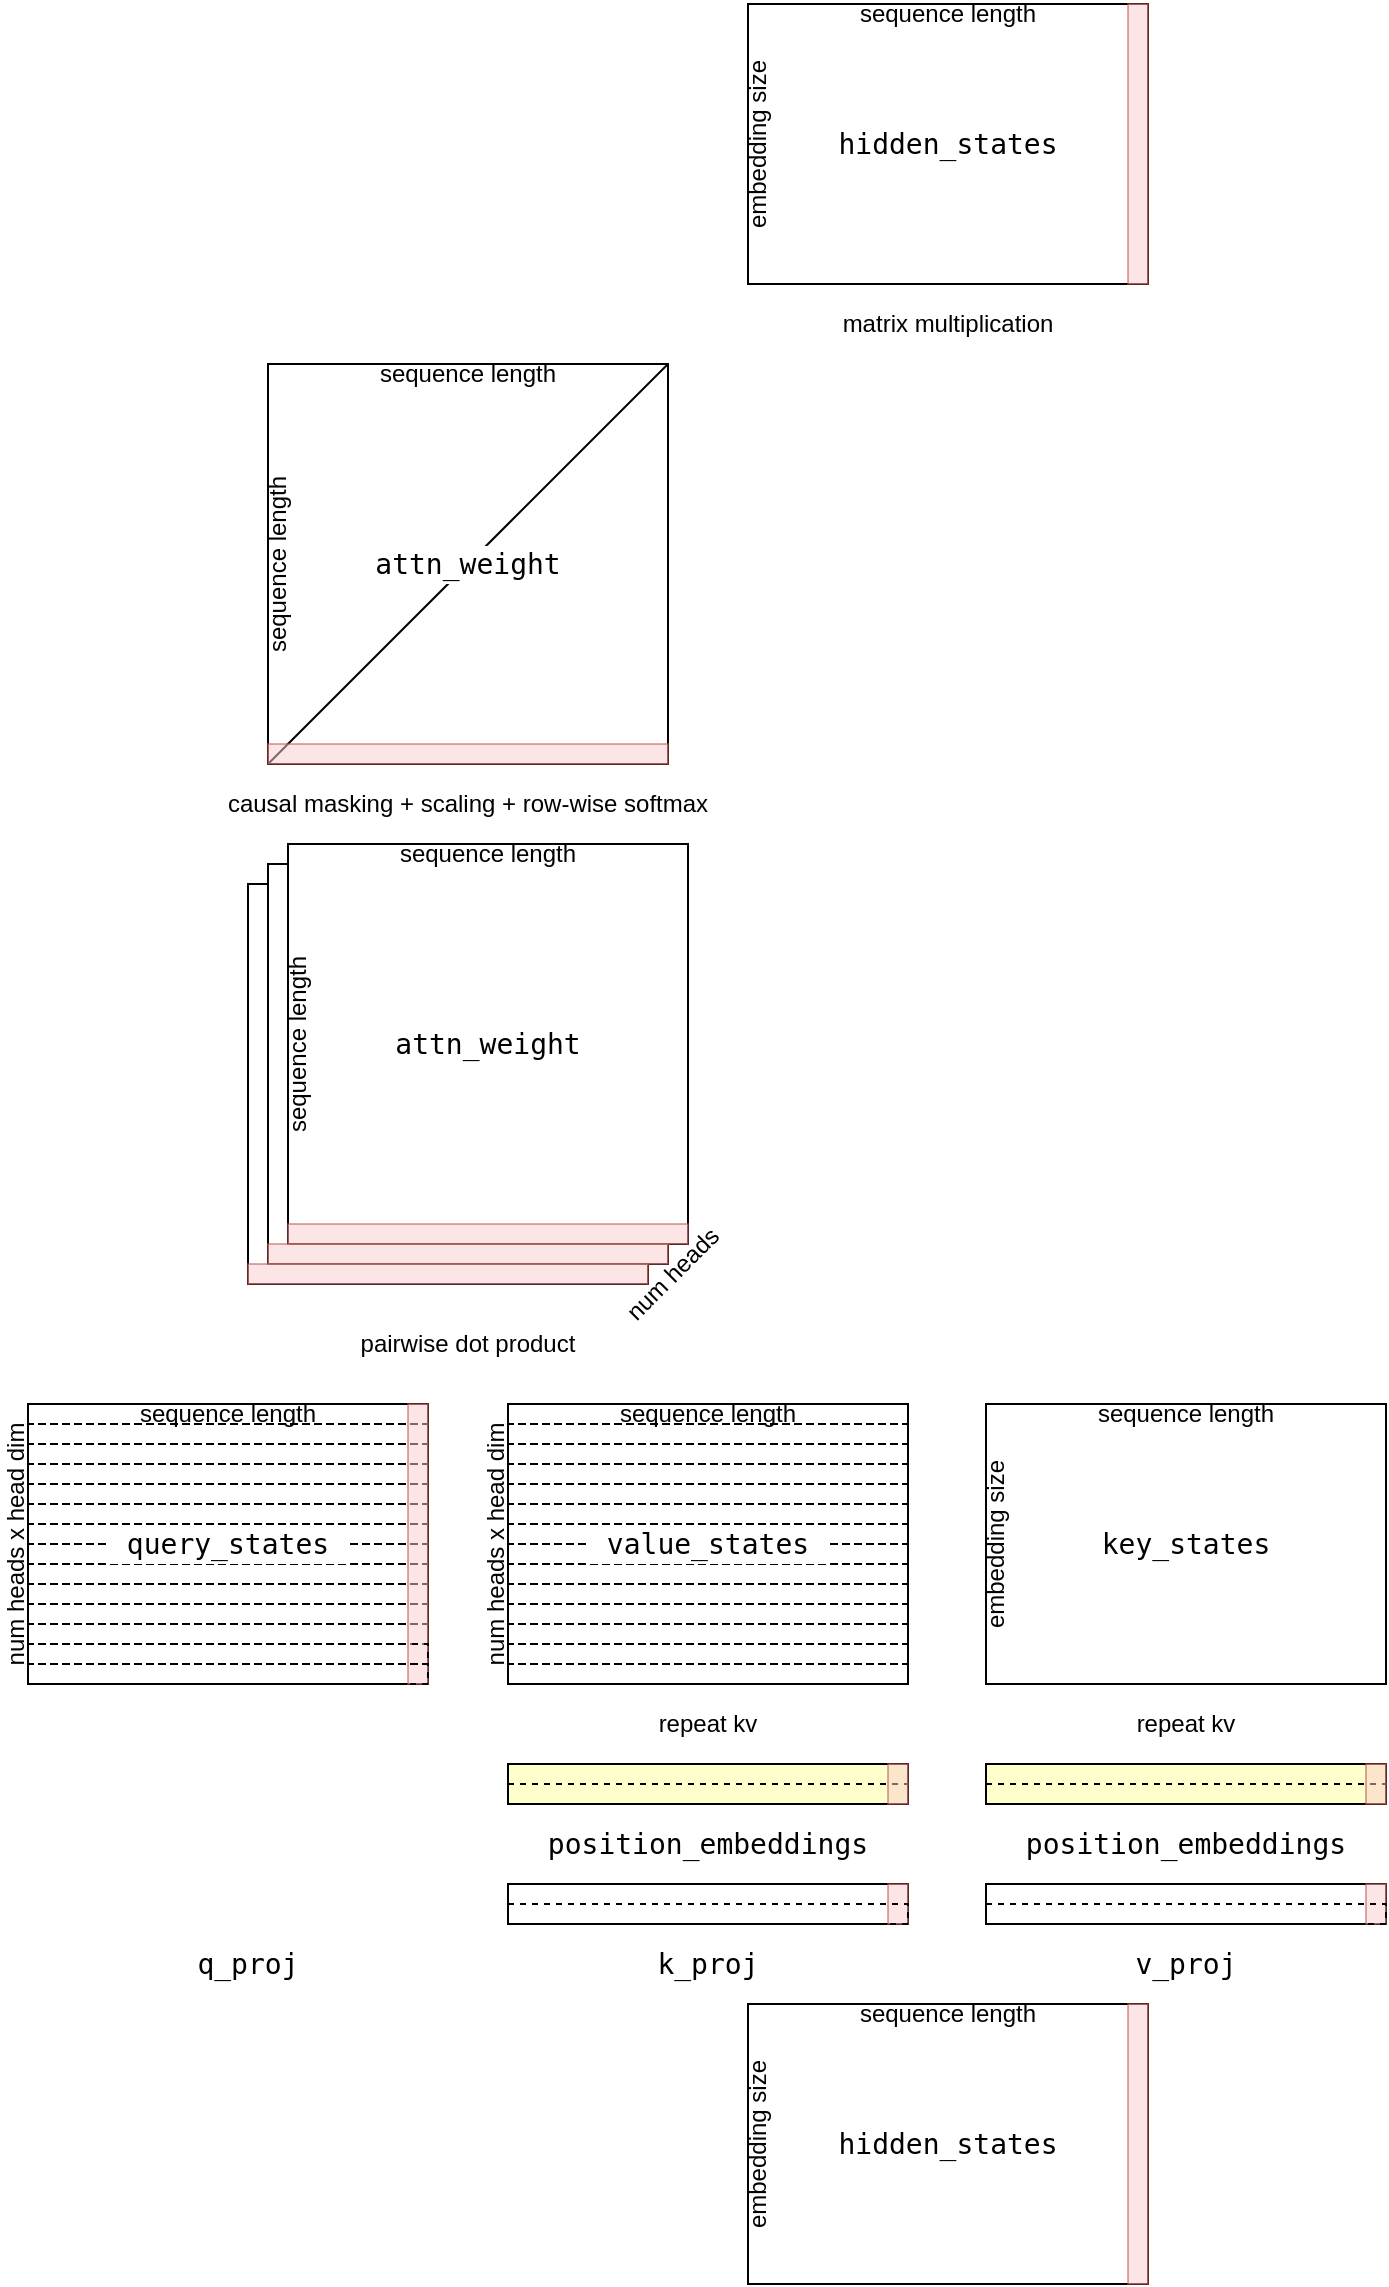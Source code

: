 <mxfile version="25.0.3" pages="3">
  <diagram id="u1GmasTMBnHDjQ_4ipYR" name="group-query">
    <mxGraphModel dx="2074" dy="1070" grid="1" gridSize="10" guides="1" tooltips="1" connect="1" arrows="1" fold="1" page="1" pageScale="1" pageWidth="850" pageHeight="1100" math="0" shadow="0">
      <root>
        <mxCell id="0" />
        <mxCell id="1" parent="0" />
        <mxCell id="fpU_tKOSEVNSieGjS33L-60" value="" style="rounded=0;whiteSpace=wrap;html=1;fillColor=#FFFFCC;" parent="1" vertex="1">
          <mxGeometry x="519" y="900" width="200" height="20" as="geometry" />
        </mxCell>
        <mxCell id="IWkwQokuJmNbkloqFcf0-1" value="fir" style="rounded=0;whiteSpace=wrap;html=1;fillColor=none;" parent="1" vertex="1">
          <mxGeometry x="400" y="1020" width="200" height="140" as="geometry" />
        </mxCell>
        <mxCell id="IWkwQokuJmNbkloqFcf0-2" value="" style="rounded=0;whiteSpace=wrap;html=1;fillColor=none;" parent="1" vertex="1">
          <mxGeometry x="40" y="720" width="200" height="140" as="geometry" />
        </mxCell>
        <mxCell id="IWkwQokuJmNbkloqFcf0-3" value="" style="rounded=0;whiteSpace=wrap;html=1;fillColor=default;" parent="1" vertex="1">
          <mxGeometry x="519" y="720" width="200" height="140" as="geometry" />
        </mxCell>
        <mxCell id="IWkwQokuJmNbkloqFcf0-4" value="" style="rounded=0;whiteSpace=wrap;html=1;fillColor=none;" parent="1" vertex="1">
          <mxGeometry x="280" y="960" width="200" height="20" as="geometry" />
        </mxCell>
        <mxCell id="IWkwQokuJmNbkloqFcf0-5" value="" style="rounded=0;whiteSpace=wrap;html=1;fillColor=none;" parent="1" vertex="1">
          <mxGeometry x="519" y="960" width="200" height="20" as="geometry" />
        </mxCell>
        <mxCell id="IWkwQokuJmNbkloqFcf0-7" value="" style="rounded=0;whiteSpace=wrap;html=1;fillColor=none;" parent="1" vertex="1">
          <mxGeometry x="400" y="20" width="200" height="140" as="geometry" />
        </mxCell>
        <mxCell id="IWkwQokuJmNbkloqFcf0-8" value="pairwise dot product" style="text;html=1;align=center;verticalAlign=middle;whiteSpace=wrap;rounded=0;fillColor=none;" parent="1" vertex="1">
          <mxGeometry x="160" y="670" width="200" height="40" as="geometry" />
        </mxCell>
        <mxCell id="IWkwQokuJmNbkloqFcf0-9" value="&lt;pre style=&quot;box-sizing: border-box; overflow: auto; font-size: 14px; padding: 1px 0px; margin-top: 0px; margin-bottom: 0px; line-height: inherit; word-break: break-all; overflow-wrap: break-word; background-color: rgb(255, 255, 255); border: 0px; border-radius: 0px; text-wrap-mode: wrap; vertical-align: baseline; text-align: left;&quot;&gt;v_proj&lt;/pre&gt;" style="text;html=1;align=center;verticalAlign=middle;whiteSpace=wrap;rounded=0;fillColor=none;" parent="1" vertex="1">
          <mxGeometry x="519" y="980" width="200" height="40" as="geometry" />
        </mxCell>
        <mxCell id="IWkwQokuJmNbkloqFcf0-10" value="&lt;pre style=&quot;box-sizing: border-box; overflow: auto; font-size: 14px; padding: 1px 0px; margin-top: 0px; margin-bottom: 0px; line-height: inherit; word-break: break-all; overflow-wrap: break-word; background-color: rgb(255, 255, 255); border: 0px; border-radius: 0px; text-wrap-mode: wrap; vertical-align: baseline; text-align: left;&quot;&gt;k_proj&lt;/pre&gt;" style="text;html=1;align=center;verticalAlign=middle;whiteSpace=wrap;rounded=0;fillColor=none;" parent="1" vertex="1">
          <mxGeometry x="280" y="980" width="200" height="40" as="geometry" />
        </mxCell>
        <mxCell id="IWkwQokuJmNbkloqFcf0-11" value="&lt;pre style=&quot;box-sizing: border-box; overflow: auto; font-size: 14px; padding: 1px 0px; margin-top: 0px; margin-bottom: 0px; line-height: inherit; word-break: break-all; overflow-wrap: break-word; background-color: rgb(255, 255, 255); border: 0px; border-radius: 0px; text-wrap-mode: wrap; vertical-align: baseline; text-align: left;&quot;&gt;q_proj&lt;/pre&gt;" style="text;html=1;align=center;verticalAlign=middle;whiteSpace=wrap;rounded=0;fillColor=none;" parent="1" vertex="1">
          <mxGeometry x="50" y="980" width="200" height="40" as="geometry" />
        </mxCell>
        <mxCell id="IWkwQokuJmNbkloqFcf0-13" value="repeat kv" style="text;html=1;align=center;verticalAlign=middle;whiteSpace=wrap;rounded=0;fillColor=none;" parent="1" vertex="1">
          <mxGeometry x="305" y="860" width="150" height="40" as="geometry" />
        </mxCell>
        <mxCell id="IWkwQokuJmNbkloqFcf0-14" value="repeat kv" style="text;html=1;align=center;verticalAlign=middle;whiteSpace=wrap;rounded=0;fillColor=none;" parent="1" vertex="1">
          <mxGeometry x="544" y="860" width="150" height="40" as="geometry" />
        </mxCell>
        <mxCell id="IWkwQokuJmNbkloqFcf0-15" value="matrix multiplication" style="text;html=1;align=center;verticalAlign=middle;whiteSpace=wrap;rounded=0;fillColor=none;" parent="1" vertex="1">
          <mxGeometry x="425" y="160" width="150" height="40" as="geometry" />
        </mxCell>
        <mxCell id="IWkwQokuJmNbkloqFcf0-16" value="sequence length" style="text;html=1;align=center;verticalAlign=middle;whiteSpace=wrap;rounded=0;fillColor=none;" parent="1" vertex="1">
          <mxGeometry x="400" y="1020" width="200" height="10" as="geometry" />
        </mxCell>
        <mxCell id="IWkwQokuJmNbkloqFcf0-17" value="embedding size" style="rounded=0;whiteSpace=wrap;html=1;rotation=-90;strokeColor=none;fillColor=none;" parent="1" vertex="1">
          <mxGeometry x="335" y="1085" width="140" height="10" as="geometry" />
        </mxCell>
        <mxCell id="IWkwQokuJmNbkloqFcf0-18" value="embedding size" style="rounded=0;whiteSpace=wrap;html=1;rotation=-90;strokeColor=none;fillColor=none;" parent="1" vertex="1">
          <mxGeometry x="454" y="785" width="140" height="10" as="geometry" />
        </mxCell>
        <mxCell id="IWkwQokuJmNbkloqFcf0-23" value="" style="rounded=0;whiteSpace=wrap;html=1;dashed=1;fillColor=none;" parent="1" vertex="1">
          <mxGeometry x="40" y="720" width="200" height="10" as="geometry" />
        </mxCell>
        <mxCell id="IWkwQokuJmNbkloqFcf0-24" value="sequence length" style="text;html=1;align=center;verticalAlign=middle;whiteSpace=wrap;rounded=0;fillColor=none;" parent="1" vertex="1">
          <mxGeometry x="519" y="720" width="200" height="10" as="geometry" />
        </mxCell>
        <mxCell id="IWkwQokuJmNbkloqFcf0-28" value="" style="rounded=0;whiteSpace=wrap;html=1;dashed=1;fillColor=none;" parent="1" vertex="1">
          <mxGeometry x="40" y="730" width="200" height="10" as="geometry" />
        </mxCell>
        <mxCell id="IWkwQokuJmNbkloqFcf0-29" value="" style="rounded=0;whiteSpace=wrap;html=1;dashed=1;fillColor=none;" parent="1" vertex="1">
          <mxGeometry x="40" y="740" width="200" height="10" as="geometry" />
        </mxCell>
        <mxCell id="IWkwQokuJmNbkloqFcf0-30" value="" style="rounded=0;whiteSpace=wrap;html=1;dashed=1;fillColor=none;" parent="1" vertex="1">
          <mxGeometry x="40" y="750" width="200" height="10" as="geometry" />
        </mxCell>
        <mxCell id="IWkwQokuJmNbkloqFcf0-31" value="" style="rounded=0;whiteSpace=wrap;html=1;dashed=1;fillColor=none;" parent="1" vertex="1">
          <mxGeometry x="40" y="760" width="200" height="10" as="geometry" />
        </mxCell>
        <mxCell id="IWkwQokuJmNbkloqFcf0-32" value="" style="rounded=0;whiteSpace=wrap;html=1;dashed=1;fillColor=none;" parent="1" vertex="1">
          <mxGeometry x="40" y="770" width="200" height="10" as="geometry" />
        </mxCell>
        <mxCell id="IWkwQokuJmNbkloqFcf0-33" value="" style="rounded=0;whiteSpace=wrap;html=1;dashed=1;fillColor=none;" parent="1" vertex="1">
          <mxGeometry x="40" y="780" width="200" height="10" as="geometry" />
        </mxCell>
        <mxCell id="IWkwQokuJmNbkloqFcf0-34" value="" style="rounded=0;whiteSpace=wrap;html=1;dashed=1;fillColor=none;" parent="1" vertex="1">
          <mxGeometry x="40" y="790" width="200" height="10" as="geometry" />
        </mxCell>
        <mxCell id="IWkwQokuJmNbkloqFcf0-35" value="" style="rounded=0;whiteSpace=wrap;html=1;dashed=1;fillColor=none;" parent="1" vertex="1">
          <mxGeometry x="40" y="800" width="200" height="10" as="geometry" />
        </mxCell>
        <mxCell id="IWkwQokuJmNbkloqFcf0-36" value="" style="rounded=0;whiteSpace=wrap;html=1;dashed=1;fillColor=none;" parent="1" vertex="1">
          <mxGeometry x="40" y="810" width="200" height="10" as="geometry" />
        </mxCell>
        <mxCell id="IWkwQokuJmNbkloqFcf0-37" value="" style="rounded=0;whiteSpace=wrap;html=1;dashed=1;fillColor=none;" parent="1" vertex="1">
          <mxGeometry x="40" y="820" width="200" height="10" as="geometry" />
        </mxCell>
        <mxCell id="IWkwQokuJmNbkloqFcf0-38" value="" style="rounded=0;whiteSpace=wrap;html=1;dashed=1;fillColor=none;" parent="1" vertex="1">
          <mxGeometry x="40" y="830" width="200" height="10" as="geometry" />
        </mxCell>
        <mxCell id="IWkwQokuJmNbkloqFcf0-40" value="" style="rounded=0;whiteSpace=wrap;html=1;fillColor=none;" parent="1" vertex="1">
          <mxGeometry x="280" y="720" width="200" height="140" as="geometry" />
        </mxCell>
        <mxCell id="IWkwQokuJmNbkloqFcf0-41" value="" style="rounded=0;whiteSpace=wrap;html=1;dashed=1;fillColor=none;" parent="1" vertex="1">
          <mxGeometry x="280" y="720" width="200" height="10" as="geometry" />
        </mxCell>
        <mxCell id="IWkwQokuJmNbkloqFcf0-42" value="sequence length" style="text;html=1;align=center;verticalAlign=middle;whiteSpace=wrap;rounded=0;fillColor=none;" parent="1" vertex="1">
          <mxGeometry x="280" y="720" width="200" height="10" as="geometry" />
        </mxCell>
        <mxCell id="IWkwQokuJmNbkloqFcf0-43" value="" style="rounded=0;whiteSpace=wrap;html=1;dashed=1;fillColor=none;" parent="1" vertex="1">
          <mxGeometry x="280" y="730" width="200" height="10" as="geometry" />
        </mxCell>
        <mxCell id="IWkwQokuJmNbkloqFcf0-44" value="" style="rounded=0;whiteSpace=wrap;html=1;dashed=1;fillColor=none;" parent="1" vertex="1">
          <mxGeometry x="280" y="740" width="200" height="10" as="geometry" />
        </mxCell>
        <mxCell id="IWkwQokuJmNbkloqFcf0-45" value="" style="rounded=0;whiteSpace=wrap;html=1;dashed=1;fillColor=none;" parent="1" vertex="1">
          <mxGeometry x="280" y="750" width="200" height="10" as="geometry" />
        </mxCell>
        <mxCell id="IWkwQokuJmNbkloqFcf0-46" value="" style="rounded=0;whiteSpace=wrap;html=1;dashed=1;fillColor=none;" parent="1" vertex="1">
          <mxGeometry x="280" y="760" width="200" height="10" as="geometry" />
        </mxCell>
        <mxCell id="IWkwQokuJmNbkloqFcf0-47" value="" style="rounded=0;whiteSpace=wrap;html=1;dashed=1;fillColor=none;" parent="1" vertex="1">
          <mxGeometry x="280" y="770" width="200" height="10" as="geometry" />
        </mxCell>
        <mxCell id="IWkwQokuJmNbkloqFcf0-48" value="" style="rounded=0;whiteSpace=wrap;html=1;dashed=1;fillColor=none;" parent="1" vertex="1">
          <mxGeometry x="280" y="780" width="200" height="10" as="geometry" />
        </mxCell>
        <mxCell id="IWkwQokuJmNbkloqFcf0-49" value="" style="rounded=0;whiteSpace=wrap;html=1;dashed=1;fillColor=none;" parent="1" vertex="1">
          <mxGeometry x="280" y="790" width="200" height="10" as="geometry" />
        </mxCell>
        <mxCell id="IWkwQokuJmNbkloqFcf0-50" value="" style="rounded=0;whiteSpace=wrap;html=1;dashed=1;fillColor=none;" parent="1" vertex="1">
          <mxGeometry x="280" y="800" width="200" height="10" as="geometry" />
        </mxCell>
        <mxCell id="IWkwQokuJmNbkloqFcf0-51" value="" style="rounded=0;whiteSpace=wrap;html=1;dashed=1;fillColor=none;" parent="1" vertex="1">
          <mxGeometry x="280" y="810" width="200" height="10" as="geometry" />
        </mxCell>
        <mxCell id="IWkwQokuJmNbkloqFcf0-52" value="" style="rounded=0;whiteSpace=wrap;html=1;dashed=1;fillColor=none;" parent="1" vertex="1">
          <mxGeometry x="280" y="820" width="200" height="10" as="geometry" />
        </mxCell>
        <mxCell id="IWkwQokuJmNbkloqFcf0-53" value="" style="rounded=0;whiteSpace=wrap;html=1;dashed=1;fillColor=none;" parent="1" vertex="1">
          <mxGeometry x="280" y="830" width="200" height="10" as="geometry" />
        </mxCell>
        <mxCell id="IWkwQokuJmNbkloqFcf0-58" value="num heads x head dim" style="rounded=0;whiteSpace=wrap;html=1;rotation=-90;strokeColor=none;fillColor=none;" parent="1" vertex="1">
          <mxGeometry x="204" y="785" width="140" height="10" as="geometry" />
        </mxCell>
        <mxCell id="IWkwQokuJmNbkloqFcf0-59" value="num heads x head dim" style="rounded=0;whiteSpace=wrap;html=1;rotation=-90;strokeColor=none;fillColor=none;" parent="1" vertex="1">
          <mxGeometry x="-36" y="785" width="140" height="10" as="geometry" />
        </mxCell>
        <mxCell id="IWkwQokuJmNbkloqFcf0-62" value="sequence length" style="text;html=1;align=center;verticalAlign=middle;whiteSpace=wrap;rounded=0;fillColor=none;" parent="1" vertex="1">
          <mxGeometry x="400" y="20" width="200" height="10" as="geometry" />
        </mxCell>
        <mxCell id="IWkwQokuJmNbkloqFcf0-63" value="embedding size" style="rounded=0;whiteSpace=wrap;html=1;rotation=-90;strokeColor=none;fillColor=none;" parent="1" vertex="1">
          <mxGeometry x="335" y="85" width="140" height="10" as="geometry" />
        </mxCell>
        <mxCell id="IWkwQokuJmNbkloqFcf0-64" value="&lt;pre style=&quot;box-sizing: border-box; overflow: auto; font-size: 14px; padding: 1px 0px; margin-top: 0px; margin-bottom: 0px; line-height: inherit; word-break: break-all; overflow-wrap: break-word; background-color: rgb(255, 255, 255); border: 0px; border-radius: 0px; text-wrap-mode: wrap; vertical-align: baseline; text-align: left;&quot;&gt; hidden_states &lt;/pre&gt;" style="text;html=1;align=center;verticalAlign=middle;whiteSpace=wrap;rounded=0;fillColor=none;" parent="1" vertex="1">
          <mxGeometry x="400" y="1070" width="200" height="40" as="geometry" />
        </mxCell>
        <mxCell id="IWkwQokuJmNbkloqFcf0-65" value="&lt;pre style=&quot;box-sizing: border-box; overflow: auto; font-size: 14px; padding: 1px 0px; margin-top: 0px; margin-bottom: 0px; line-height: inherit; word-break: break-all; overflow-wrap: break-word; background-color: rgb(255, 255, 255); border: 0px; border-radius: 0px; text-wrap-mode: wrap; vertical-align: baseline; text-align: left;&quot;&gt; key_states &lt;/pre&gt;" style="text;html=1;align=center;verticalAlign=middle;whiteSpace=wrap;rounded=0;fillColor=none;" parent="1" vertex="1">
          <mxGeometry x="519" y="770" width="200" height="40" as="geometry" />
        </mxCell>
        <mxCell id="IWkwQokuJmNbkloqFcf0-66" value="&lt;pre style=&quot;box-sizing: border-box; overflow: auto; font-size: 14px; padding: 1px 0px; margin-top: 0px; margin-bottom: 0px; line-height: inherit; word-break: break-all; overflow-wrap: break-word; background-color: rgb(255, 255, 255); border: 0px; border-radius: 0px; text-wrap-mode: wrap; vertical-align: baseline; text-align: left;&quot;&gt; value_states &lt;/pre&gt;" style="text;html=1;align=center;verticalAlign=middle;whiteSpace=wrap;rounded=0;fillColor=none;" parent="1" vertex="1">
          <mxGeometry x="280" y="770" width="200" height="40" as="geometry" />
        </mxCell>
        <mxCell id="IWkwQokuJmNbkloqFcf0-67" value="&lt;pre style=&quot;box-sizing: border-box; overflow: auto; font-size: 14px; padding: 1px 0px; margin-top: 0px; margin-bottom: 0px; line-height: inherit; word-break: break-all; overflow-wrap: break-word; background-color: rgb(255, 255, 255); border: 0px; border-radius: 0px; text-wrap-mode: wrap; vertical-align: baseline; text-align: left;&quot;&gt; query_states &lt;/pre&gt;" style="text;html=1;align=center;verticalAlign=middle;whiteSpace=wrap;rounded=0;fillColor=none;" parent="1" vertex="1">
          <mxGeometry x="40" y="770" width="200" height="40" as="geometry" />
        </mxCell>
        <mxCell id="IWkwQokuJmNbkloqFcf0-70" value="&lt;pre style=&quot;box-sizing: border-box; overflow: auto; font-size: 14px; padding: 1px 0px; margin-top: 0px; margin-bottom: 0px; line-height: inherit; word-break: break-all; overflow-wrap: break-word; background-color: rgb(255, 255, 255); border: 0px; border-radius: 0px; text-wrap-mode: wrap; vertical-align: baseline; text-align: left;&quot;&gt; hidden_states &lt;/pre&gt;" style="text;html=1;align=center;verticalAlign=middle;whiteSpace=wrap;rounded=0;fillColor=none;" parent="1" vertex="1">
          <mxGeometry x="400" y="70" width="200" height="40" as="geometry" />
        </mxCell>
        <mxCell id="4iEgltxRCOFIXxIb2MCd-5" value="" style="rounded=0;whiteSpace=wrap;html=1;fillColor=#f8cecc;opacity=50;strokeColor=#b85450;" parent="1" vertex="1">
          <mxGeometry x="590" y="1020" width="10" height="140" as="geometry" />
        </mxCell>
        <mxCell id="4iEgltxRCOFIXxIb2MCd-7" value="" style="rounded=0;whiteSpace=wrap;html=1;fillColor=#f8cecc;opacity=50;strokeColor=#b85450;" parent="1" vertex="1">
          <mxGeometry x="470" y="960" width="10" height="20" as="geometry" />
        </mxCell>
        <mxCell id="4iEgltxRCOFIXxIb2MCd-8" value="" style="rounded=0;whiteSpace=wrap;html=1;fillColor=#f8cecc;opacity=50;strokeColor=#b85450;" parent="1" vertex="1">
          <mxGeometry x="709" y="960" width="10" height="20" as="geometry" />
        </mxCell>
        <mxCell id="4iEgltxRCOFIXxIb2MCd-9" value="" style="rounded=0;whiteSpace=wrap;html=1;fillColor=#f8cecc;opacity=50;strokeColor=#b85450;" parent="1" vertex="1">
          <mxGeometry x="230" y="720" width="10" height="140" as="geometry" />
        </mxCell>
        <mxCell id="4iEgltxRCOFIXxIb2MCd-10" value="" style="rounded=0;whiteSpace=wrap;html=1;fillColor=#f8cecc;opacity=50;strokeColor=#b85450;" parent="1" vertex="1">
          <mxGeometry x="590" y="20" width="10" height="140" as="geometry" />
        </mxCell>
        <mxCell id="0KepOhf4oPb4DU94vfkn-1" value="" style="rounded=0;whiteSpace=wrap;html=1;fillColor=default;" parent="1" vertex="1">
          <mxGeometry x="150" y="460" width="200" height="200" as="geometry" />
        </mxCell>
        <mxCell id="0KepOhf4oPb4DU94vfkn-2" value="causal masking +&amp;nbsp;scaling + row-wise softmax" style="text;html=1;align=center;verticalAlign=middle;whiteSpace=wrap;rounded=0;fillColor=none;" parent="1" vertex="1">
          <mxGeometry x="120" y="400" width="280" height="40" as="geometry" />
        </mxCell>
        <mxCell id="0KepOhf4oPb4DU94vfkn-3" value="" style="rounded=0;whiteSpace=wrap;html=1;fillColor=default;" parent="1" vertex="1">
          <mxGeometry x="160" y="450" width="200" height="200" as="geometry" />
        </mxCell>
        <mxCell id="0KepOhf4oPb4DU94vfkn-4" value="" style="rounded=0;whiteSpace=wrap;html=1;fillColor=default;" parent="1" vertex="1">
          <mxGeometry x="170" y="440" width="200" height="200" as="geometry" />
        </mxCell>
        <mxCell id="0KepOhf4oPb4DU94vfkn-5" value="" style="rounded=0;whiteSpace=wrap;html=1;fillColor=none;" parent="1" vertex="1">
          <mxGeometry x="160" y="200" width="200" height="200" as="geometry" />
        </mxCell>
        <mxCell id="0KepOhf4oPb4DU94vfkn-6" value="" style="endArrow=none;html=1;rounded=0;exitX=1;exitY=0;exitDx=0;exitDy=0;entryX=0;entryY=1;entryDx=0;entryDy=0;" parent="1" source="0KepOhf4oPb4DU94vfkn-5" target="0KepOhf4oPb4DU94vfkn-5" edge="1">
          <mxGeometry width="50" height="50" relative="1" as="geometry">
            <mxPoint x="400" y="280" as="sourcePoint" />
            <mxPoint x="540" y="340" as="targetPoint" />
          </mxGeometry>
        </mxCell>
        <mxCell id="0KepOhf4oPb4DU94vfkn-7" value="sequence length" style="text;html=1;align=center;verticalAlign=middle;whiteSpace=wrap;rounded=0;fillColor=none;" parent="1" vertex="1">
          <mxGeometry x="170" y="440" width="200" height="10" as="geometry" />
        </mxCell>
        <mxCell id="0KepOhf4oPb4DU94vfkn-8" value="sequence length" style="rounded=0;whiteSpace=wrap;html=1;rotation=-90;strokeColor=none;fillColor=none;" parent="1" vertex="1">
          <mxGeometry x="75" y="535" width="200" height="10" as="geometry" />
        </mxCell>
        <mxCell id="0KepOhf4oPb4DU94vfkn-10" value="sequence length" style="rounded=0;whiteSpace=wrap;html=1;rotation=-90;strokeColor=none;fillColor=none;" parent="1" vertex="1">
          <mxGeometry x="65" y="295" width="200" height="10" as="geometry" />
        </mxCell>
        <mxCell id="0KepOhf4oPb4DU94vfkn-11" value="sequence length" style="text;html=1;align=center;verticalAlign=middle;whiteSpace=wrap;rounded=0;fillColor=none;" parent="1" vertex="1">
          <mxGeometry x="160" y="200" width="200" height="10" as="geometry" />
        </mxCell>
        <mxCell id="0KepOhf4oPb4DU94vfkn-12" value="&lt;pre style=&quot;box-sizing: border-box; overflow: auto; font-size: 14px; padding: 1px 0px; margin-top: 0px; margin-bottom: 0px; line-height: inherit; word-break: break-all; overflow-wrap: break-word; background-color: rgb(255, 255, 255); border: 0px; border-radius: 0px; text-wrap-mode: wrap; vertical-align: baseline; text-align: left;&quot;&gt;attn_weight&lt;/pre&gt;" style="text;html=1;align=center;verticalAlign=middle;whiteSpace=wrap;rounded=0;fillColor=none;" parent="1" vertex="1">
          <mxGeometry x="170" y="520" width="200" height="40" as="geometry" />
        </mxCell>
        <mxCell id="0KepOhf4oPb4DU94vfkn-13" value="&lt;pre style=&quot;box-sizing: border-box; overflow: auto; font-size: 14px; padding: 1px 0px; margin-top: 0px; margin-bottom: 0px; line-height: inherit; word-break: break-all; overflow-wrap: break-word; background-color: rgb(255, 255, 255); border: 0px; border-radius: 0px; text-wrap-mode: wrap; vertical-align: baseline; text-align: left;&quot;&gt;attn_weight&lt;/pre&gt;" style="text;html=1;align=center;verticalAlign=middle;whiteSpace=wrap;rounded=0;fillColor=none;" parent="1" vertex="1">
          <mxGeometry x="160" y="280" width="200" height="40" as="geometry" />
        </mxCell>
        <mxCell id="0KepOhf4oPb4DU94vfkn-14" value="" style="rounded=0;whiteSpace=wrap;html=1;fillColor=#f8cecc;opacity=50;strokeColor=#b85450;rotation=90;" parent="1" vertex="1">
          <mxGeometry x="265" y="535" width="10" height="200" as="geometry" />
        </mxCell>
        <mxCell id="0KepOhf4oPb4DU94vfkn-15" value="" style="rounded=0;whiteSpace=wrap;html=1;fillColor=#f8cecc;opacity=50;strokeColor=#b85450;rotation=90;" parent="1" vertex="1">
          <mxGeometry x="255" y="545" width="10" height="200" as="geometry" />
        </mxCell>
        <mxCell id="0KepOhf4oPb4DU94vfkn-16" value="" style="rounded=0;whiteSpace=wrap;html=1;fillColor=#f8cecc;opacity=50;strokeColor=#b85450;rotation=90;" parent="1" vertex="1">
          <mxGeometry x="245" y="555" width="10" height="200" as="geometry" />
        </mxCell>
        <mxCell id="0KepOhf4oPb4DU94vfkn-17" value="" style="rounded=0;whiteSpace=wrap;html=1;fillColor=#f8cecc;opacity=50;strokeColor=#b85450;rotation=90;" parent="1" vertex="1">
          <mxGeometry x="255" y="295" width="10" height="200" as="geometry" />
        </mxCell>
        <mxCell id="fpU_tKOSEVNSieGjS33L-42" value="&lt;pre style=&quot;box-sizing: border-box; overflow: auto; font-size: 14px; padding: 1px 0px; margin-top: 0px; margin-bottom: 0px; line-height: inherit; word-break: break-all; overflow-wrap: break-word; background-color: rgb(255, 255, 255); border: 0px; border-radius: 0px; text-wrap-mode: wrap; vertical-align: baseline; text-align: left;&quot;&gt; position_embeddings &lt;/pre&gt;" style="text;html=1;align=center;verticalAlign=middle;whiteSpace=wrap;rounded=0;fillColor=none;" parent="1" vertex="1">
          <mxGeometry x="280" y="920" width="200" height="40" as="geometry" />
        </mxCell>
        <mxCell id="fpU_tKOSEVNSieGjS33L-43" value="&lt;pre style=&quot;box-sizing: border-box; overflow: auto; font-size: 14px; padding: 1px 0px; margin-top: 0px; margin-bottom: 0px; line-height: inherit; word-break: break-all; overflow-wrap: break-word; background-color: rgb(255, 255, 255); border: 0px; border-radius: 0px; text-wrap-mode: wrap; vertical-align: baseline; text-align: left;&quot;&gt; position_embeddings &lt;/pre&gt;" style="text;html=1;align=center;verticalAlign=middle;whiteSpace=wrap;rounded=0;fillColor=none;" parent="1" vertex="1">
          <mxGeometry x="519" y="920" width="200" height="40" as="geometry" />
        </mxCell>
        <mxCell id="fpU_tKOSEVNSieGjS33L-50" value="" style="rounded=0;whiteSpace=wrap;html=1;fillColor=#FFFFCC;" parent="1" vertex="1">
          <mxGeometry x="280" y="900" width="200" height="20" as="geometry" />
        </mxCell>
        <mxCell id="fpU_tKOSEVNSieGjS33L-52" value="" style="rounded=0;whiteSpace=wrap;html=1;dashed=1;fillColor=none;" parent="1" vertex="1">
          <mxGeometry x="280" y="910" width="200" height="10" as="geometry" />
        </mxCell>
        <mxCell id="fpU_tKOSEVNSieGjS33L-53" value="" style="rounded=0;whiteSpace=wrap;html=1;dashed=1;fillColor=none;" parent="1" vertex="1">
          <mxGeometry x="519" y="910" width="200" height="10" as="geometry" />
        </mxCell>
        <mxCell id="fpU_tKOSEVNSieGjS33L-54" value="" style="rounded=0;whiteSpace=wrap;html=1;fillColor=#f8cecc;opacity=50;strokeColor=#b85450;" parent="1" vertex="1">
          <mxGeometry x="470" y="900" width="10" height="20" as="geometry" />
        </mxCell>
        <mxCell id="fpU_tKOSEVNSieGjS33L-55" value="" style="rounded=0;whiteSpace=wrap;html=1;fillColor=#f8cecc;opacity=50;strokeColor=#b85450;" parent="1" vertex="1">
          <mxGeometry x="709" y="900" width="10" height="20" as="geometry" />
        </mxCell>
        <mxCell id="fpU_tKOSEVNSieGjS33L-56" value="" style="rounded=0;whiteSpace=wrap;html=1;dashed=1;fillColor=none;" parent="1" vertex="1">
          <mxGeometry x="280" y="970" width="200" height="10" as="geometry" />
        </mxCell>
        <mxCell id="fpU_tKOSEVNSieGjS33L-57" value="" style="rounded=0;whiteSpace=wrap;html=1;dashed=1;fillColor=none;" parent="1" vertex="1">
          <mxGeometry x="519" y="970" width="200" height="10" as="geometry" />
        </mxCell>
        <mxCell id="fpU_tKOSEVNSieGjS33L-62" value="num heads" style="text;html=1;align=center;verticalAlign=middle;whiteSpace=wrap;rounded=0;fillColor=none;rotation=-45;" parent="1" vertex="1">
          <mxGeometry x="325" y="650" width="75" height="10" as="geometry" />
        </mxCell>
        <mxCell id="_gclu2298QANaMgLkdKj-4" value="" style="rounded=0;whiteSpace=wrap;html=1;dashed=1;fillColor=none;" parent="1" vertex="1">
          <mxGeometry x="280" y="850" width="200" height="10" as="geometry" />
        </mxCell>
        <mxCell id="_gclu2298QANaMgLkdKj-5" value="" style="rounded=0;whiteSpace=wrap;html=1;dashed=1;fillColor=none;" parent="1" vertex="1">
          <mxGeometry x="40" y="850" width="200" height="10" as="geometry" />
        </mxCell>
        <mxCell id="_gclu2298QANaMgLkdKj-6" value="sequence length" style="text;html=1;align=center;verticalAlign=middle;whiteSpace=wrap;rounded=0;fillColor=none;" parent="1" vertex="1">
          <mxGeometry x="40" y="720" width="200" height="10" as="geometry" />
        </mxCell>
        <mxCell id="wMOxiajFmU3pmYxfgpea-1" value="" style="rounded=0;whiteSpace=wrap;html=1;dashed=1;fillColor=none;" vertex="1" parent="1">
          <mxGeometry x="40" y="840" width="200" height="10" as="geometry" />
        </mxCell>
        <mxCell id="wMOxiajFmU3pmYxfgpea-2" value="" style="rounded=0;whiteSpace=wrap;html=1;dashed=1;fillColor=none;" vertex="1" parent="1">
          <mxGeometry x="280" y="840" width="200" height="10" as="geometry" />
        </mxCell>
      </root>
    </mxGraphModel>
  </diagram>
  <diagram id="P4fRJv5zuoWHzfhYfSiD" name="multi-head">
    <mxGraphModel dx="2074" dy="1070" grid="1" gridSize="10" guides="1" tooltips="1" connect="1" arrows="1" fold="1" page="1" pageScale="1" pageWidth="850" pageHeight="1100" math="0" shadow="0">
      <root>
        <mxCell id="0" />
        <mxCell id="1" parent="0" />
        <mxCell id="EUwYyHycCrrZyHuX5Y3d-31" value="" style="rounded=0;whiteSpace=wrap;html=1;fillColor=#FFFFCC;strokeColor=#d6b656;" vertex="1" parent="1">
          <mxGeometry x="280" y="720" width="200" height="140" as="geometry" />
        </mxCell>
        <mxCell id="EUwYyHycCrrZyHuX5Y3d-32" value="" style="rounded=0;whiteSpace=wrap;html=1;dashed=1;fillColor=none;" vertex="1" parent="1">
          <mxGeometry x="280" y="720" width="200" height="10" as="geometry" />
        </mxCell>
        <mxCell id="EUwYyHycCrrZyHuX5Y3d-34" value="" style="rounded=0;whiteSpace=wrap;html=1;dashed=1;fillColor=none;" vertex="1" parent="1">
          <mxGeometry x="280" y="730" width="200" height="10" as="geometry" />
        </mxCell>
        <mxCell id="EUwYyHycCrrZyHuX5Y3d-33" value="sequence length" style="text;html=1;align=center;verticalAlign=middle;whiteSpace=wrap;rounded=0;fillColor=none;" vertex="1" parent="1">
          <mxGeometry x="280" y="720" width="200" height="10" as="geometry" />
        </mxCell>
        <mxCell id="EUwYyHycCrrZyHuX5Y3d-2" value="fir" style="rounded=0;whiteSpace=wrap;html=1;fillColor=none;" vertex="1" parent="1">
          <mxGeometry x="400" y="1080" width="200" height="140" as="geometry" />
        </mxCell>
        <mxCell id="EUwYyHycCrrZyHuX5Y3d-3" value="" style="rounded=0;whiteSpace=wrap;html=1;fillColor=none;" vertex="1" parent="1">
          <mxGeometry x="40" y="720" width="200" height="140" as="geometry" />
        </mxCell>
        <mxCell id="EUwYyHycCrrZyHuX5Y3d-4" value="" style="rounded=0;whiteSpace=wrap;html=1;fillColor=#FFFFCC;" vertex="1" parent="1">
          <mxGeometry x="519" y="720" width="200" height="140" as="geometry" />
        </mxCell>
        <mxCell id="EUwYyHycCrrZyHuX5Y3d-7" value="" style="rounded=0;whiteSpace=wrap;html=1;fillColor=none;" vertex="1" parent="1">
          <mxGeometry x="400" y="20" width="200" height="140" as="geometry" />
        </mxCell>
        <mxCell id="EUwYyHycCrrZyHuX5Y3d-8" value="pairwise dot product" style="text;html=1;align=center;verticalAlign=middle;whiteSpace=wrap;rounded=0;fillColor=none;" vertex="1" parent="1">
          <mxGeometry x="160" y="670" width="200" height="40" as="geometry" />
        </mxCell>
        <mxCell id="EUwYyHycCrrZyHuX5Y3d-9" value="&lt;pre style=&quot;box-sizing: border-box; overflow: auto; font-size: 14px; padding: 1px 0px; margin-top: 0px; margin-bottom: 0px; line-height: inherit; word-break: break-all; overflow-wrap: break-word; background-color: rgb(255, 255, 255); border: 0px; border-radius: 0px; text-wrap-mode: wrap; vertical-align: baseline; text-align: left;&quot;&gt;v_proj&lt;/pre&gt;" style="text;html=1;align=center;verticalAlign=middle;whiteSpace=wrap;rounded=0;fillColor=none;" vertex="1" parent="1">
          <mxGeometry x="519" y="1040" width="200" height="40" as="geometry" />
        </mxCell>
        <mxCell id="EUwYyHycCrrZyHuX5Y3d-10" value="&lt;pre style=&quot;box-sizing: border-box; overflow: auto; font-size: 14px; padding: 1px 0px; margin-top: 0px; margin-bottom: 0px; line-height: inherit; word-break: break-all; overflow-wrap: break-word; background-color: rgb(255, 255, 255); border: 0px; border-radius: 0px; text-wrap-mode: wrap; vertical-align: baseline; text-align: left;&quot;&gt;k_proj&lt;/pre&gt;" style="text;html=1;align=center;verticalAlign=middle;whiteSpace=wrap;rounded=0;fillColor=none;" vertex="1" parent="1">
          <mxGeometry x="280" y="1040" width="200" height="40" as="geometry" />
        </mxCell>
        <mxCell id="EUwYyHycCrrZyHuX5Y3d-11" value="&lt;pre style=&quot;box-sizing: border-box; overflow: auto; font-size: 14px; padding: 1px 0px; margin-top: 0px; margin-bottom: 0px; line-height: inherit; word-break: break-all; overflow-wrap: break-word; background-color: rgb(255, 255, 255); border: 0px; border-radius: 0px; text-wrap-mode: wrap; vertical-align: baseline; text-align: left;&quot;&gt;q_proj&lt;/pre&gt;" style="text;html=1;align=center;verticalAlign=middle;whiteSpace=wrap;rounded=0;fillColor=none;" vertex="1" parent="1">
          <mxGeometry x="50" y="1040" width="200" height="40" as="geometry" />
        </mxCell>
        <mxCell id="EUwYyHycCrrZyHuX5Y3d-14" value="matrix multiplication" style="text;html=1;align=center;verticalAlign=middle;whiteSpace=wrap;rounded=0;fillColor=none;" vertex="1" parent="1">
          <mxGeometry x="425" y="160" width="150" height="40" as="geometry" />
        </mxCell>
        <mxCell id="EUwYyHycCrrZyHuX5Y3d-15" value="sequence length" style="text;html=1;align=center;verticalAlign=middle;whiteSpace=wrap;rounded=0;fillColor=none;" vertex="1" parent="1">
          <mxGeometry x="400" y="1080" width="200" height="10" as="geometry" />
        </mxCell>
        <mxCell id="EUwYyHycCrrZyHuX5Y3d-16" value="embedding size" style="rounded=0;whiteSpace=wrap;html=1;rotation=-90;strokeColor=none;fillColor=none;" vertex="1" parent="1">
          <mxGeometry x="335" y="1145" width="140" height="10" as="geometry" />
        </mxCell>
        <mxCell id="EUwYyHycCrrZyHuX5Y3d-17" value="embedding size" style="rounded=0;whiteSpace=wrap;html=1;rotation=-90;strokeColor=none;fillColor=none;" vertex="1" parent="1">
          <mxGeometry x="454" y="785" width="140" height="10" as="geometry" />
        </mxCell>
        <mxCell id="EUwYyHycCrrZyHuX5Y3d-18" value="" style="rounded=0;whiteSpace=wrap;html=1;dashed=1;fillColor=none;" vertex="1" parent="1">
          <mxGeometry x="40" y="720" width="200" height="10" as="geometry" />
        </mxCell>
        <mxCell id="EUwYyHycCrrZyHuX5Y3d-19" value="sequence length" style="text;html=1;align=center;verticalAlign=middle;whiteSpace=wrap;rounded=0;fillColor=none;" vertex="1" parent="1">
          <mxGeometry x="519" y="720" width="200" height="10" as="geometry" />
        </mxCell>
        <mxCell id="EUwYyHycCrrZyHuX5Y3d-20" value="" style="rounded=0;whiteSpace=wrap;html=1;dashed=1;fillColor=none;" vertex="1" parent="1">
          <mxGeometry x="40" y="730" width="200" height="10" as="geometry" />
        </mxCell>
        <mxCell id="EUwYyHycCrrZyHuX5Y3d-21" value="" style="rounded=0;whiteSpace=wrap;html=1;dashed=1;fillColor=none;" vertex="1" parent="1">
          <mxGeometry x="40" y="740" width="200" height="10" as="geometry" />
        </mxCell>
        <mxCell id="EUwYyHycCrrZyHuX5Y3d-22" value="" style="rounded=0;whiteSpace=wrap;html=1;dashed=1;fillColor=none;" vertex="1" parent="1">
          <mxGeometry x="40" y="750" width="200" height="10" as="geometry" />
        </mxCell>
        <mxCell id="EUwYyHycCrrZyHuX5Y3d-23" value="" style="rounded=0;whiteSpace=wrap;html=1;dashed=1;fillColor=none;" vertex="1" parent="1">
          <mxGeometry x="40" y="760" width="200" height="10" as="geometry" />
        </mxCell>
        <mxCell id="EUwYyHycCrrZyHuX5Y3d-24" value="" style="rounded=0;whiteSpace=wrap;html=1;dashed=1;fillColor=none;" vertex="1" parent="1">
          <mxGeometry x="40" y="770" width="200" height="10" as="geometry" />
        </mxCell>
        <mxCell id="EUwYyHycCrrZyHuX5Y3d-25" value="" style="rounded=0;whiteSpace=wrap;html=1;dashed=1;fillColor=none;" vertex="1" parent="1">
          <mxGeometry x="40" y="780" width="200" height="10" as="geometry" />
        </mxCell>
        <mxCell id="EUwYyHycCrrZyHuX5Y3d-26" value="" style="rounded=0;whiteSpace=wrap;html=1;dashed=1;fillColor=none;" vertex="1" parent="1">
          <mxGeometry x="40" y="790" width="200" height="10" as="geometry" />
        </mxCell>
        <mxCell id="EUwYyHycCrrZyHuX5Y3d-27" value="" style="rounded=0;whiteSpace=wrap;html=1;dashed=1;fillColor=none;" vertex="1" parent="1">
          <mxGeometry x="40" y="800" width="200" height="10" as="geometry" />
        </mxCell>
        <mxCell id="EUwYyHycCrrZyHuX5Y3d-28" value="" style="rounded=0;whiteSpace=wrap;html=1;dashed=1;fillColor=none;" vertex="1" parent="1">
          <mxGeometry x="40" y="810" width="200" height="10" as="geometry" />
        </mxCell>
        <mxCell id="EUwYyHycCrrZyHuX5Y3d-29" value="" style="rounded=0;whiteSpace=wrap;html=1;dashed=1;fillColor=none;" vertex="1" parent="1">
          <mxGeometry x="40" y="820" width="200" height="10" as="geometry" />
        </mxCell>
        <mxCell id="EUwYyHycCrrZyHuX5Y3d-30" value="" style="rounded=0;whiteSpace=wrap;html=1;dashed=1;fillColor=none;" vertex="1" parent="1">
          <mxGeometry x="40" y="830" width="200" height="10" as="geometry" />
        </mxCell>
        <mxCell id="EUwYyHycCrrZyHuX5Y3d-35" value="" style="rounded=0;whiteSpace=wrap;html=1;dashed=1;fillColor=none;" vertex="1" parent="1">
          <mxGeometry x="280" y="740" width="200" height="10" as="geometry" />
        </mxCell>
        <mxCell id="EUwYyHycCrrZyHuX5Y3d-36" value="" style="rounded=0;whiteSpace=wrap;html=1;dashed=1;fillColor=none;" vertex="1" parent="1">
          <mxGeometry x="280" y="750" width="200" height="10" as="geometry" />
        </mxCell>
        <mxCell id="EUwYyHycCrrZyHuX5Y3d-37" value="" style="rounded=0;whiteSpace=wrap;html=1;dashed=1;fillColor=none;" vertex="1" parent="1">
          <mxGeometry x="280" y="760" width="200" height="10" as="geometry" />
        </mxCell>
        <mxCell id="EUwYyHycCrrZyHuX5Y3d-38" value="" style="rounded=0;whiteSpace=wrap;html=1;dashed=1;fillColor=none;" vertex="1" parent="1">
          <mxGeometry x="280" y="770" width="200" height="10" as="geometry" />
        </mxCell>
        <mxCell id="EUwYyHycCrrZyHuX5Y3d-39" value="" style="rounded=0;whiteSpace=wrap;html=1;dashed=1;fillColor=none;" vertex="1" parent="1">
          <mxGeometry x="280" y="780" width="200" height="10" as="geometry" />
        </mxCell>
        <mxCell id="EUwYyHycCrrZyHuX5Y3d-40" value="" style="rounded=0;whiteSpace=wrap;html=1;dashed=1;fillColor=none;" vertex="1" parent="1">
          <mxGeometry x="280" y="790" width="200" height="10" as="geometry" />
        </mxCell>
        <mxCell id="EUwYyHycCrrZyHuX5Y3d-41" value="" style="rounded=0;whiteSpace=wrap;html=1;dashed=1;fillColor=none;" vertex="1" parent="1">
          <mxGeometry x="280" y="800" width="200" height="10" as="geometry" />
        </mxCell>
        <mxCell id="EUwYyHycCrrZyHuX5Y3d-42" value="" style="rounded=0;whiteSpace=wrap;html=1;dashed=1;fillColor=none;" vertex="1" parent="1">
          <mxGeometry x="280" y="810" width="200" height="10" as="geometry" />
        </mxCell>
        <mxCell id="EUwYyHycCrrZyHuX5Y3d-43" value="" style="rounded=0;whiteSpace=wrap;html=1;dashed=1;fillColor=none;" vertex="1" parent="1">
          <mxGeometry x="280" y="820" width="200" height="10" as="geometry" />
        </mxCell>
        <mxCell id="EUwYyHycCrrZyHuX5Y3d-44" value="" style="rounded=0;whiteSpace=wrap;html=1;dashed=1;fillColor=none;" vertex="1" parent="1">
          <mxGeometry x="280" y="830" width="200" height="10" as="geometry" />
        </mxCell>
        <mxCell id="EUwYyHycCrrZyHuX5Y3d-45" value="num heads x head dim" style="rounded=0;whiteSpace=wrap;html=1;rotation=-90;strokeColor=none;fillColor=none;" vertex="1" parent="1">
          <mxGeometry x="204" y="785" width="140" height="10" as="geometry" />
        </mxCell>
        <mxCell id="EUwYyHycCrrZyHuX5Y3d-46" value="num heads x head dim" style="rounded=0;whiteSpace=wrap;html=1;rotation=-90;strokeColor=none;fillColor=none;" vertex="1" parent="1">
          <mxGeometry x="-36" y="785" width="140" height="10" as="geometry" />
        </mxCell>
        <mxCell id="EUwYyHycCrrZyHuX5Y3d-47" value="sequence length" style="text;html=1;align=center;verticalAlign=middle;whiteSpace=wrap;rounded=0;fillColor=none;" vertex="1" parent="1">
          <mxGeometry x="400" y="20" width="200" height="10" as="geometry" />
        </mxCell>
        <mxCell id="EUwYyHycCrrZyHuX5Y3d-48" value="embedding size" style="rounded=0;whiteSpace=wrap;html=1;rotation=-90;strokeColor=none;fillColor=none;" vertex="1" parent="1">
          <mxGeometry x="335" y="85" width="140" height="10" as="geometry" />
        </mxCell>
        <mxCell id="EUwYyHycCrrZyHuX5Y3d-49" value="&lt;pre style=&quot;box-sizing: border-box; overflow: auto; font-size: 14px; padding: 1px 0px; margin-top: 0px; margin-bottom: 0px; line-height: inherit; word-break: break-all; overflow-wrap: break-word; background-color: rgb(255, 255, 255); border: 0px; border-radius: 0px; text-wrap-mode: wrap; vertical-align: baseline; text-align: left;&quot;&gt; hidden_states &lt;/pre&gt;" style="text;html=1;align=center;verticalAlign=middle;whiteSpace=wrap;rounded=0;fillColor=none;" vertex="1" parent="1">
          <mxGeometry x="400" y="1130" width="200" height="40" as="geometry" />
        </mxCell>
        <mxCell id="EUwYyHycCrrZyHuX5Y3d-50" value="&lt;pre style=&quot;box-sizing: border-box; overflow: auto; font-size: 14px; padding: 1px 0px; margin-top: 0px; margin-bottom: 0px; line-height: inherit; word-break: break-all; overflow-wrap: break-word; background-color: rgb(255, 255, 255); border: 0px; border-radius: 0px; text-wrap-mode: wrap; vertical-align: baseline; text-align: left;&quot;&gt; key_states &lt;/pre&gt;" style="text;html=1;align=center;verticalAlign=middle;whiteSpace=wrap;rounded=0;fillColor=none;" vertex="1" parent="1">
          <mxGeometry x="519" y="770" width="200" height="40" as="geometry" />
        </mxCell>
        <mxCell id="EUwYyHycCrrZyHuX5Y3d-51" value="&lt;pre style=&quot;box-sizing: border-box; overflow: auto; font-size: 14px; padding: 1px 0px; margin-top: 0px; margin-bottom: 0px; line-height: inherit; word-break: break-all; overflow-wrap: break-word; background-color: rgb(255, 255, 255); border: 0px; border-radius: 0px; text-wrap-mode: wrap; vertical-align: baseline; text-align: left;&quot;&gt; value_states &lt;/pre&gt;" style="text;html=1;align=center;verticalAlign=middle;whiteSpace=wrap;rounded=0;fillColor=none;" vertex="1" parent="1">
          <mxGeometry x="280" y="770" width="200" height="40" as="geometry" />
        </mxCell>
        <mxCell id="EUwYyHycCrrZyHuX5Y3d-52" value="&lt;pre style=&quot;box-sizing: border-box; overflow: auto; font-size: 14px; padding: 1px 0px; margin-top: 0px; margin-bottom: 0px; line-height: inherit; word-break: break-all; overflow-wrap: break-word; background-color: rgb(255, 255, 255); border: 0px; border-radius: 0px; text-wrap-mode: wrap; vertical-align: baseline; text-align: left;&quot;&gt; query_states &lt;/pre&gt;" style="text;html=1;align=center;verticalAlign=middle;whiteSpace=wrap;rounded=0;fillColor=none;" vertex="1" parent="1">
          <mxGeometry x="40" y="770" width="200" height="40" as="geometry" />
        </mxCell>
        <mxCell id="EUwYyHycCrrZyHuX5Y3d-53" value="&lt;pre style=&quot;box-sizing: border-box; overflow: auto; font-size: 14px; padding: 1px 0px; margin-top: 0px; margin-bottom: 0px; line-height: inherit; word-break: break-all; overflow-wrap: break-word; background-color: rgb(255, 255, 255); border: 0px; border-radius: 0px; text-wrap-mode: wrap; vertical-align: baseline; text-align: left;&quot;&gt; hidden_states &lt;/pre&gt;" style="text;html=1;align=center;verticalAlign=middle;whiteSpace=wrap;rounded=0;fillColor=none;" vertex="1" parent="1">
          <mxGeometry x="400" y="70" width="200" height="40" as="geometry" />
        </mxCell>
        <mxCell id="EUwYyHycCrrZyHuX5Y3d-54" value="" style="rounded=0;whiteSpace=wrap;html=1;fillColor=#f8cecc;opacity=50;strokeColor=#b85450;" vertex="1" parent="1">
          <mxGeometry x="590" y="1080" width="10" height="140" as="geometry" />
        </mxCell>
        <mxCell id="EUwYyHycCrrZyHuX5Y3d-57" value="" style="rounded=0;whiteSpace=wrap;html=1;fillColor=#f8cecc;opacity=50;strokeColor=#b85450;" vertex="1" parent="1">
          <mxGeometry x="230" y="720" width="10" height="140" as="geometry" />
        </mxCell>
        <mxCell id="EUwYyHycCrrZyHuX5Y3d-58" value="" style="rounded=0;whiteSpace=wrap;html=1;fillColor=#f8cecc;opacity=50;strokeColor=#b85450;" vertex="1" parent="1">
          <mxGeometry x="590" y="20" width="10" height="140" as="geometry" />
        </mxCell>
        <mxCell id="EUwYyHycCrrZyHuX5Y3d-59" value="" style="rounded=0;whiteSpace=wrap;html=1;fillColor=default;" vertex="1" parent="1">
          <mxGeometry x="150" y="460" width="200" height="200" as="geometry" />
        </mxCell>
        <mxCell id="EUwYyHycCrrZyHuX5Y3d-60" value="causal masking +&amp;nbsp;scaling + row-wise softmax" style="text;html=1;align=center;verticalAlign=middle;whiteSpace=wrap;rounded=0;fillColor=none;" vertex="1" parent="1">
          <mxGeometry x="120" y="400" width="280" height="40" as="geometry" />
        </mxCell>
        <mxCell id="EUwYyHycCrrZyHuX5Y3d-61" value="" style="rounded=0;whiteSpace=wrap;html=1;fillColor=default;" vertex="1" parent="1">
          <mxGeometry x="160" y="450" width="200" height="200" as="geometry" />
        </mxCell>
        <mxCell id="EUwYyHycCrrZyHuX5Y3d-62" value="" style="rounded=0;whiteSpace=wrap;html=1;fillColor=default;" vertex="1" parent="1">
          <mxGeometry x="170" y="440" width="200" height="200" as="geometry" />
        </mxCell>
        <mxCell id="EUwYyHycCrrZyHuX5Y3d-63" value="" style="rounded=0;whiteSpace=wrap;html=1;fillColor=none;" vertex="1" parent="1">
          <mxGeometry x="160" y="200" width="200" height="200" as="geometry" />
        </mxCell>
        <mxCell id="EUwYyHycCrrZyHuX5Y3d-64" value="" style="endArrow=none;html=1;rounded=0;exitX=1;exitY=0;exitDx=0;exitDy=0;entryX=0;entryY=1;entryDx=0;entryDy=0;" edge="1" parent="1" source="EUwYyHycCrrZyHuX5Y3d-63" target="EUwYyHycCrrZyHuX5Y3d-63">
          <mxGeometry width="50" height="50" relative="1" as="geometry">
            <mxPoint x="400" y="280" as="sourcePoint" />
            <mxPoint x="540" y="340" as="targetPoint" />
          </mxGeometry>
        </mxCell>
        <mxCell id="EUwYyHycCrrZyHuX5Y3d-65" value="sequence length" style="text;html=1;align=center;verticalAlign=middle;whiteSpace=wrap;rounded=0;fillColor=none;" vertex="1" parent="1">
          <mxGeometry x="170" y="440" width="200" height="10" as="geometry" />
        </mxCell>
        <mxCell id="EUwYyHycCrrZyHuX5Y3d-66" value="sequence length" style="rounded=0;whiteSpace=wrap;html=1;rotation=-90;strokeColor=none;fillColor=none;" vertex="1" parent="1">
          <mxGeometry x="75" y="535" width="200" height="10" as="geometry" />
        </mxCell>
        <mxCell id="EUwYyHycCrrZyHuX5Y3d-67" value="sequence length" style="rounded=0;whiteSpace=wrap;html=1;rotation=-90;strokeColor=none;fillColor=none;" vertex="1" parent="1">
          <mxGeometry x="65" y="295" width="200" height="10" as="geometry" />
        </mxCell>
        <mxCell id="EUwYyHycCrrZyHuX5Y3d-68" value="sequence length" style="text;html=1;align=center;verticalAlign=middle;whiteSpace=wrap;rounded=0;fillColor=none;" vertex="1" parent="1">
          <mxGeometry x="160" y="200" width="200" height="10" as="geometry" />
        </mxCell>
        <mxCell id="EUwYyHycCrrZyHuX5Y3d-69" value="&lt;pre style=&quot;box-sizing: border-box; overflow: auto; font-size: 14px; padding: 1px 0px; margin-top: 0px; margin-bottom: 0px; line-height: inherit; word-break: break-all; overflow-wrap: break-word; background-color: rgb(255, 255, 255); border: 0px; border-radius: 0px; text-wrap-mode: wrap; vertical-align: baseline; text-align: left;&quot;&gt;attn_weight&lt;/pre&gt;" style="text;html=1;align=center;verticalAlign=middle;whiteSpace=wrap;rounded=0;fillColor=none;" vertex="1" parent="1">
          <mxGeometry x="170" y="520" width="200" height="40" as="geometry" />
        </mxCell>
        <mxCell id="EUwYyHycCrrZyHuX5Y3d-70" value="&lt;pre style=&quot;box-sizing: border-box; overflow: auto; font-size: 14px; padding: 1px 0px; margin-top: 0px; margin-bottom: 0px; line-height: inherit; word-break: break-all; overflow-wrap: break-word; background-color: rgb(255, 255, 255); border: 0px; border-radius: 0px; text-wrap-mode: wrap; vertical-align: baseline; text-align: left;&quot;&gt;attn_weight&lt;/pre&gt;" style="text;html=1;align=center;verticalAlign=middle;whiteSpace=wrap;rounded=0;fillColor=none;" vertex="1" parent="1">
          <mxGeometry x="160" y="280" width="200" height="40" as="geometry" />
        </mxCell>
        <mxCell id="EUwYyHycCrrZyHuX5Y3d-71" value="" style="rounded=0;whiteSpace=wrap;html=1;fillColor=#f8cecc;opacity=50;strokeColor=#b85450;rotation=90;" vertex="1" parent="1">
          <mxGeometry x="265" y="535" width="10" height="200" as="geometry" />
        </mxCell>
        <mxCell id="EUwYyHycCrrZyHuX5Y3d-72" value="" style="rounded=0;whiteSpace=wrap;html=1;fillColor=#f8cecc;opacity=50;strokeColor=#b85450;rotation=90;" vertex="1" parent="1">
          <mxGeometry x="255" y="545" width="10" height="200" as="geometry" />
        </mxCell>
        <mxCell id="EUwYyHycCrrZyHuX5Y3d-73" value="" style="rounded=0;whiteSpace=wrap;html=1;fillColor=#f8cecc;opacity=50;strokeColor=#b85450;rotation=90;" vertex="1" parent="1">
          <mxGeometry x="245" y="555" width="10" height="200" as="geometry" />
        </mxCell>
        <mxCell id="EUwYyHycCrrZyHuX5Y3d-74" value="" style="rounded=0;whiteSpace=wrap;html=1;fillColor=#f8cecc;opacity=50;strokeColor=#b85450;rotation=90;" vertex="1" parent="1">
          <mxGeometry x="255" y="295" width="10" height="200" as="geometry" />
        </mxCell>
        <mxCell id="EUwYyHycCrrZyHuX5Y3d-75" value="&lt;pre style=&quot;box-sizing: border-box; overflow: auto; font-size: 14px; padding: 1px 0px; margin-top: 0px; margin-bottom: 0px; line-height: inherit; word-break: break-all; overflow-wrap: break-word; background-color: rgb(255, 255, 255); border: 0px; border-radius: 0px; text-wrap-mode: wrap; vertical-align: baseline; text-align: left;&quot;&gt; position_embeddings &lt;/pre&gt;" style="text;html=1;align=center;verticalAlign=middle;whiteSpace=wrap;rounded=0;fillColor=none;" vertex="1" parent="1">
          <mxGeometry x="280" y="860" width="200" height="40" as="geometry" />
        </mxCell>
        <mxCell id="EUwYyHycCrrZyHuX5Y3d-76" value="&lt;pre style=&quot;box-sizing: border-box; overflow: auto; font-size: 14px; padding: 1px 0px; margin-top: 0px; margin-bottom: 0px; line-height: inherit; word-break: break-all; overflow-wrap: break-word; background-color: rgb(255, 255, 255); border: 0px; border-radius: 0px; text-wrap-mode: wrap; vertical-align: baseline; text-align: left;&quot;&gt; position_embeddings &lt;/pre&gt;" style="text;html=1;align=center;verticalAlign=middle;whiteSpace=wrap;rounded=0;fillColor=none;" vertex="1" parent="1">
          <mxGeometry x="519" y="860" width="200" height="40" as="geometry" />
        </mxCell>
        <mxCell id="EUwYyHycCrrZyHuX5Y3d-84" value="num heads" style="text;html=1;align=center;verticalAlign=middle;whiteSpace=wrap;rounded=0;fillColor=none;rotation=-45;" vertex="1" parent="1">
          <mxGeometry x="325" y="650" width="75" height="10" as="geometry" />
        </mxCell>
        <mxCell id="EUwYyHycCrrZyHuX5Y3d-85" value="" style="rounded=0;whiteSpace=wrap;html=1;dashed=1;fillColor=none;" vertex="1" parent="1">
          <mxGeometry x="280" y="850" width="200" height="10" as="geometry" />
        </mxCell>
        <mxCell id="EUwYyHycCrrZyHuX5Y3d-86" value="" style="rounded=0;whiteSpace=wrap;html=1;dashed=1;fillColor=none;" vertex="1" parent="1">
          <mxGeometry x="40" y="850" width="200" height="10" as="geometry" />
        </mxCell>
        <mxCell id="EUwYyHycCrrZyHuX5Y3d-87" value="sequence length" style="text;html=1;align=center;verticalAlign=middle;whiteSpace=wrap;rounded=0;fillColor=none;" vertex="1" parent="1">
          <mxGeometry x="40" y="720" width="200" height="10" as="geometry" />
        </mxCell>
        <mxCell id="EUwYyHycCrrZyHuX5Y3d-88" value="" style="rounded=0;whiteSpace=wrap;html=1;dashed=1;fillColor=none;" vertex="1" parent="1">
          <mxGeometry x="40" y="840" width="200" height="10" as="geometry" />
        </mxCell>
        <mxCell id="EUwYyHycCrrZyHuX5Y3d-89" value="" style="rounded=0;whiteSpace=wrap;html=1;dashed=1;fillColor=none;" vertex="1" parent="1">
          <mxGeometry x="280" y="840" width="200" height="10" as="geometry" />
        </mxCell>
        <mxCell id="EUwYyHycCrrZyHuX5Y3d-136" value="" style="rounded=0;whiteSpace=wrap;html=1;fillColor=#f8cecc;opacity=50;strokeColor=#b85450;" vertex="1" parent="1">
          <mxGeometry x="709" y="720" width="10" height="140" as="geometry" />
        </mxCell>
        <mxCell id="EUwYyHycCrrZyHuX5Y3d-137" value="" style="rounded=0;whiteSpace=wrap;html=1;fillColor=#f8cecc;opacity=50;strokeColor=#b85450;" vertex="1" parent="1">
          <mxGeometry x="470" y="720" width="10" height="140" as="geometry" />
        </mxCell>
        <mxCell id="EUwYyHycCrrZyHuX5Y3d-138" value="" style="rounded=0;whiteSpace=wrap;html=1;fillColor=none;strokeColor=#d6b656;" vertex="1" parent="1">
          <mxGeometry x="280" y="900" width="200" height="140" as="geometry" />
        </mxCell>
        <mxCell id="EUwYyHycCrrZyHuX5Y3d-139" value="" style="rounded=0;whiteSpace=wrap;html=1;dashed=1;fillColor=none;" vertex="1" parent="1">
          <mxGeometry x="280" y="900" width="200" height="10" as="geometry" />
        </mxCell>
        <mxCell id="EUwYyHycCrrZyHuX5Y3d-140" value="" style="rounded=0;whiteSpace=wrap;html=1;dashed=1;fillColor=none;" vertex="1" parent="1">
          <mxGeometry x="280" y="910" width="200" height="10" as="geometry" />
        </mxCell>
        <mxCell id="EUwYyHycCrrZyHuX5Y3d-141" value="sequence length" style="text;html=1;align=center;verticalAlign=middle;whiteSpace=wrap;rounded=0;fillColor=none;" vertex="1" parent="1">
          <mxGeometry x="280" y="900" width="200" height="10" as="geometry" />
        </mxCell>
        <mxCell id="EUwYyHycCrrZyHuX5Y3d-142" value="" style="rounded=0;whiteSpace=wrap;html=1;fillColor=none;" vertex="1" parent="1">
          <mxGeometry x="519" y="900" width="200" height="140" as="geometry" />
        </mxCell>
        <mxCell id="EUwYyHycCrrZyHuX5Y3d-143" value="embedding size" style="rounded=0;whiteSpace=wrap;html=1;rotation=-90;strokeColor=none;fillColor=none;" vertex="1" parent="1">
          <mxGeometry x="454" y="965" width="140" height="10" as="geometry" />
        </mxCell>
        <mxCell id="EUwYyHycCrrZyHuX5Y3d-144" value="sequence length" style="text;html=1;align=center;verticalAlign=middle;whiteSpace=wrap;rounded=0;fillColor=none;" vertex="1" parent="1">
          <mxGeometry x="519" y="900" width="200" height="10" as="geometry" />
        </mxCell>
        <mxCell id="EUwYyHycCrrZyHuX5Y3d-145" value="" style="rounded=0;whiteSpace=wrap;html=1;dashed=1;fillColor=none;" vertex="1" parent="1">
          <mxGeometry x="280" y="920" width="200" height="10" as="geometry" />
        </mxCell>
        <mxCell id="EUwYyHycCrrZyHuX5Y3d-146" value="" style="rounded=0;whiteSpace=wrap;html=1;dashed=1;fillColor=none;" vertex="1" parent="1">
          <mxGeometry x="280" y="930" width="200" height="10" as="geometry" />
        </mxCell>
        <mxCell id="EUwYyHycCrrZyHuX5Y3d-147" value="" style="rounded=0;whiteSpace=wrap;html=1;dashed=1;fillColor=none;" vertex="1" parent="1">
          <mxGeometry x="280" y="940" width="200" height="10" as="geometry" />
        </mxCell>
        <mxCell id="EUwYyHycCrrZyHuX5Y3d-148" value="" style="rounded=0;whiteSpace=wrap;html=1;dashed=1;fillColor=none;" vertex="1" parent="1">
          <mxGeometry x="280" y="950" width="200" height="10" as="geometry" />
        </mxCell>
        <mxCell id="EUwYyHycCrrZyHuX5Y3d-149" value="" style="rounded=0;whiteSpace=wrap;html=1;dashed=1;fillColor=none;" vertex="1" parent="1">
          <mxGeometry x="280" y="960" width="200" height="10" as="geometry" />
        </mxCell>
        <mxCell id="EUwYyHycCrrZyHuX5Y3d-150" value="" style="rounded=0;whiteSpace=wrap;html=1;dashed=1;fillColor=none;" vertex="1" parent="1">
          <mxGeometry x="280" y="970" width="200" height="10" as="geometry" />
        </mxCell>
        <mxCell id="EUwYyHycCrrZyHuX5Y3d-151" value="" style="rounded=0;whiteSpace=wrap;html=1;dashed=1;fillColor=none;" vertex="1" parent="1">
          <mxGeometry x="280" y="980" width="200" height="10" as="geometry" />
        </mxCell>
        <mxCell id="EUwYyHycCrrZyHuX5Y3d-152" value="" style="rounded=0;whiteSpace=wrap;html=1;dashed=1;fillColor=none;" vertex="1" parent="1">
          <mxGeometry x="280" y="990" width="200" height="10" as="geometry" />
        </mxCell>
        <mxCell id="EUwYyHycCrrZyHuX5Y3d-153" value="" style="rounded=0;whiteSpace=wrap;html=1;dashed=1;fillColor=none;" vertex="1" parent="1">
          <mxGeometry x="280" y="1000" width="200" height="10" as="geometry" />
        </mxCell>
        <mxCell id="EUwYyHycCrrZyHuX5Y3d-154" value="" style="rounded=0;whiteSpace=wrap;html=1;dashed=1;fillColor=none;" vertex="1" parent="1">
          <mxGeometry x="280" y="1010" width="200" height="10" as="geometry" />
        </mxCell>
        <mxCell id="EUwYyHycCrrZyHuX5Y3d-155" value="num heads x head dim" style="rounded=0;whiteSpace=wrap;html=1;rotation=-90;strokeColor=none;fillColor=none;" vertex="1" parent="1">
          <mxGeometry x="204" y="965" width="140" height="10" as="geometry" />
        </mxCell>
        <mxCell id="EUwYyHycCrrZyHuX5Y3d-156" value="&lt;pre style=&quot;box-sizing: border-box; overflow: auto; font-size: 14px; padding: 1px 0px; margin-top: 0px; margin-bottom: 0px; line-height: inherit; word-break: break-all; overflow-wrap: break-word; background-color: rgb(255, 255, 255); border: 0px; border-radius: 0px; text-wrap-mode: wrap; vertical-align: baseline; text-align: left;&quot;&gt; key_states &lt;/pre&gt;" style="text;html=1;align=center;verticalAlign=middle;whiteSpace=wrap;rounded=0;fillColor=none;" vertex="1" parent="1">
          <mxGeometry x="519" y="950" width="200" height="40" as="geometry" />
        </mxCell>
        <mxCell id="EUwYyHycCrrZyHuX5Y3d-157" value="&lt;pre style=&quot;box-sizing: border-box; overflow: auto; font-size: 14px; padding: 1px 0px; margin-top: 0px; margin-bottom: 0px; line-height: inherit; word-break: break-all; overflow-wrap: break-word; background-color: rgb(255, 255, 255); border: 0px; border-radius: 0px; text-wrap-mode: wrap; vertical-align: baseline; text-align: left;&quot;&gt; value_states &lt;/pre&gt;" style="text;html=1;align=center;verticalAlign=middle;whiteSpace=wrap;rounded=0;fillColor=none;" vertex="1" parent="1">
          <mxGeometry x="280" y="950" width="200" height="40" as="geometry" />
        </mxCell>
        <mxCell id="EUwYyHycCrrZyHuX5Y3d-158" value="" style="rounded=0;whiteSpace=wrap;html=1;dashed=1;fillColor=none;" vertex="1" parent="1">
          <mxGeometry x="280" y="1030" width="200" height="10" as="geometry" />
        </mxCell>
        <mxCell id="EUwYyHycCrrZyHuX5Y3d-160" value="" style="rounded=0;whiteSpace=wrap;html=1;fillColor=#f8cecc;opacity=50;strokeColor=#b85450;" vertex="1" parent="1">
          <mxGeometry x="709" y="900" width="10" height="140" as="geometry" />
        </mxCell>
        <mxCell id="EUwYyHycCrrZyHuX5Y3d-161" value="" style="rounded=0;whiteSpace=wrap;html=1;fillColor=#f8cecc;opacity=50;strokeColor=#b85450;" vertex="1" parent="1">
          <mxGeometry x="470" y="900" width="10" height="140" as="geometry" />
        </mxCell>
        <mxCell id="EUwYyHycCrrZyHuX5Y3d-163" value="" style="rounded=0;whiteSpace=wrap;html=1;dashed=1;fillColor=none;" vertex="1" parent="1">
          <mxGeometry x="280" y="1020" width="200" height="10" as="geometry" />
        </mxCell>
      </root>
    </mxGraphModel>
  </diagram>
  <diagram name="multi-query" id="PbsWB-MULgzucLmECc4i">
    <mxGraphModel dx="2074" dy="1070" grid="1" gridSize="10" guides="1" tooltips="1" connect="1" arrows="1" fold="1" page="1" pageScale="1" pageWidth="850" pageHeight="1100" math="0" shadow="0">
      <root>
        <mxCell id="qlkvm840tKOapGG3lXZV-0" />
        <mxCell id="qlkvm840tKOapGG3lXZV-1" parent="qlkvm840tKOapGG3lXZV-0" />
        <mxCell id="qlkvm840tKOapGG3lXZV-2" value="" style="rounded=0;whiteSpace=wrap;html=1;fillColor=#FFFFCC;" vertex="1" parent="qlkvm840tKOapGG3lXZV-1">
          <mxGeometry x="519" y="900" width="200" height="10" as="geometry" />
        </mxCell>
        <mxCell id="qlkvm840tKOapGG3lXZV-3" value="fir" style="rounded=0;whiteSpace=wrap;html=1;fillColor=none;" vertex="1" parent="qlkvm840tKOapGG3lXZV-1">
          <mxGeometry x="400" y="1000" width="200" height="140" as="geometry" />
        </mxCell>
        <mxCell id="qlkvm840tKOapGG3lXZV-4" value="" style="rounded=0;whiteSpace=wrap;html=1;fillColor=none;" vertex="1" parent="qlkvm840tKOapGG3lXZV-1">
          <mxGeometry x="40" y="720" width="200" height="140" as="geometry" />
        </mxCell>
        <mxCell id="qlkvm840tKOapGG3lXZV-5" value="" style="rounded=0;whiteSpace=wrap;html=1;fillColor=default;" vertex="1" parent="qlkvm840tKOapGG3lXZV-1">
          <mxGeometry x="519" y="720" width="200" height="140" as="geometry" />
        </mxCell>
        <mxCell id="qlkvm840tKOapGG3lXZV-6" value="" style="rounded=0;whiteSpace=wrap;html=1;fillColor=none;" vertex="1" parent="qlkvm840tKOapGG3lXZV-1">
          <mxGeometry x="280" y="950" width="200" height="10" as="geometry" />
        </mxCell>
        <mxCell id="qlkvm840tKOapGG3lXZV-7" value="" style="rounded=0;whiteSpace=wrap;html=1;fillColor=none;" vertex="1" parent="qlkvm840tKOapGG3lXZV-1">
          <mxGeometry x="519" y="950" width="200" height="10" as="geometry" />
        </mxCell>
        <mxCell id="qlkvm840tKOapGG3lXZV-8" value="" style="rounded=0;whiteSpace=wrap;html=1;fillColor=none;" vertex="1" parent="qlkvm840tKOapGG3lXZV-1">
          <mxGeometry x="400" y="20" width="200" height="140" as="geometry" />
        </mxCell>
        <mxCell id="qlkvm840tKOapGG3lXZV-9" value="pairwise dot product" style="text;html=1;align=center;verticalAlign=middle;whiteSpace=wrap;rounded=0;fillColor=none;" vertex="1" parent="qlkvm840tKOapGG3lXZV-1">
          <mxGeometry x="160" y="670" width="200" height="40" as="geometry" />
        </mxCell>
        <mxCell id="qlkvm840tKOapGG3lXZV-10" value="&lt;pre style=&quot;box-sizing: border-box; overflow: auto; font-size: 14px; padding: 1px 0px; margin-top: 0px; margin-bottom: 0px; line-height: inherit; word-break: break-all; overflow-wrap: break-word; background-color: rgb(255, 255, 255); border: 0px; border-radius: 0px; text-wrap-mode: wrap; vertical-align: baseline; text-align: left;&quot;&gt;v_proj&lt;/pre&gt;" style="text;html=1;align=center;verticalAlign=middle;whiteSpace=wrap;rounded=0;fillColor=none;" vertex="1" parent="qlkvm840tKOapGG3lXZV-1">
          <mxGeometry x="519" y="960" width="200" height="40" as="geometry" />
        </mxCell>
        <mxCell id="qlkvm840tKOapGG3lXZV-11" value="&lt;pre style=&quot;box-sizing: border-box; overflow: auto; font-size: 14px; padding: 1px 0px; margin-top: 0px; margin-bottom: 0px; line-height: inherit; word-break: break-all; overflow-wrap: break-word; background-color: rgb(255, 255, 255); border: 0px; border-radius: 0px; text-wrap-mode: wrap; vertical-align: baseline; text-align: left;&quot;&gt;k_proj&lt;/pre&gt;" style="text;html=1;align=center;verticalAlign=middle;whiteSpace=wrap;rounded=0;fillColor=none;" vertex="1" parent="qlkvm840tKOapGG3lXZV-1">
          <mxGeometry x="280" y="960" width="200" height="40" as="geometry" />
        </mxCell>
        <mxCell id="qlkvm840tKOapGG3lXZV-12" value="&lt;pre style=&quot;box-sizing: border-box; overflow: auto; font-size: 14px; padding: 1px 0px; margin-top: 0px; margin-bottom: 0px; line-height: inherit; word-break: break-all; overflow-wrap: break-word; background-color: rgb(255, 255, 255); border: 0px; border-radius: 0px; text-wrap-mode: wrap; vertical-align: baseline; text-align: left;&quot;&gt;q_proj&lt;/pre&gt;" style="text;html=1;align=center;verticalAlign=middle;whiteSpace=wrap;rounded=0;fillColor=none;" vertex="1" parent="qlkvm840tKOapGG3lXZV-1">
          <mxGeometry x="50" y="960" width="200" height="40" as="geometry" />
        </mxCell>
        <mxCell id="qlkvm840tKOapGG3lXZV-13" value="repeat kv" style="text;html=1;align=center;verticalAlign=middle;whiteSpace=wrap;rounded=0;fillColor=none;" vertex="1" parent="qlkvm840tKOapGG3lXZV-1">
          <mxGeometry x="305" y="860" width="150" height="40" as="geometry" />
        </mxCell>
        <mxCell id="qlkvm840tKOapGG3lXZV-14" value="repeat kv" style="text;html=1;align=center;verticalAlign=middle;whiteSpace=wrap;rounded=0;fillColor=none;" vertex="1" parent="qlkvm840tKOapGG3lXZV-1">
          <mxGeometry x="544" y="860" width="150" height="40" as="geometry" />
        </mxCell>
        <mxCell id="qlkvm840tKOapGG3lXZV-15" value="matrix multiplication" style="text;html=1;align=center;verticalAlign=middle;whiteSpace=wrap;rounded=0;fillColor=none;" vertex="1" parent="qlkvm840tKOapGG3lXZV-1">
          <mxGeometry x="425" y="160" width="150" height="40" as="geometry" />
        </mxCell>
        <mxCell id="qlkvm840tKOapGG3lXZV-16" value="sequence length" style="text;html=1;align=center;verticalAlign=middle;whiteSpace=wrap;rounded=0;fillColor=none;" vertex="1" parent="qlkvm840tKOapGG3lXZV-1">
          <mxGeometry x="400" y="1000" width="200" height="10" as="geometry" />
        </mxCell>
        <mxCell id="qlkvm840tKOapGG3lXZV-17" value="embedding size" style="rounded=0;whiteSpace=wrap;html=1;rotation=-90;strokeColor=none;fillColor=none;" vertex="1" parent="qlkvm840tKOapGG3lXZV-1">
          <mxGeometry x="335" y="1065" width="140" height="10" as="geometry" />
        </mxCell>
        <mxCell id="qlkvm840tKOapGG3lXZV-18" value="embedding size" style="rounded=0;whiteSpace=wrap;html=1;rotation=-90;strokeColor=none;fillColor=none;" vertex="1" parent="qlkvm840tKOapGG3lXZV-1">
          <mxGeometry x="454" y="785" width="140" height="10" as="geometry" />
        </mxCell>
        <mxCell id="qlkvm840tKOapGG3lXZV-19" value="" style="rounded=0;whiteSpace=wrap;html=1;dashed=1;fillColor=none;" vertex="1" parent="qlkvm840tKOapGG3lXZV-1">
          <mxGeometry x="40" y="720" width="200" height="10" as="geometry" />
        </mxCell>
        <mxCell id="qlkvm840tKOapGG3lXZV-20" value="sequence length" style="text;html=1;align=center;verticalAlign=middle;whiteSpace=wrap;rounded=0;fillColor=none;" vertex="1" parent="qlkvm840tKOapGG3lXZV-1">
          <mxGeometry x="519" y="720" width="200" height="10" as="geometry" />
        </mxCell>
        <mxCell id="qlkvm840tKOapGG3lXZV-21" value="" style="rounded=0;whiteSpace=wrap;html=1;dashed=1;fillColor=none;" vertex="1" parent="qlkvm840tKOapGG3lXZV-1">
          <mxGeometry x="40" y="730" width="200" height="10" as="geometry" />
        </mxCell>
        <mxCell id="qlkvm840tKOapGG3lXZV-22" value="" style="rounded=0;whiteSpace=wrap;html=1;dashed=1;fillColor=none;" vertex="1" parent="qlkvm840tKOapGG3lXZV-1">
          <mxGeometry x="40" y="740" width="200" height="10" as="geometry" />
        </mxCell>
        <mxCell id="qlkvm840tKOapGG3lXZV-23" value="" style="rounded=0;whiteSpace=wrap;html=1;dashed=1;fillColor=none;" vertex="1" parent="qlkvm840tKOapGG3lXZV-1">
          <mxGeometry x="40" y="750" width="200" height="10" as="geometry" />
        </mxCell>
        <mxCell id="qlkvm840tKOapGG3lXZV-24" value="" style="rounded=0;whiteSpace=wrap;html=1;dashed=1;fillColor=none;" vertex="1" parent="qlkvm840tKOapGG3lXZV-1">
          <mxGeometry x="40" y="760" width="200" height="10" as="geometry" />
        </mxCell>
        <mxCell id="qlkvm840tKOapGG3lXZV-25" value="" style="rounded=0;whiteSpace=wrap;html=1;dashed=1;fillColor=none;" vertex="1" parent="qlkvm840tKOapGG3lXZV-1">
          <mxGeometry x="40" y="770" width="200" height="10" as="geometry" />
        </mxCell>
        <mxCell id="qlkvm840tKOapGG3lXZV-26" value="" style="rounded=0;whiteSpace=wrap;html=1;dashed=1;fillColor=none;" vertex="1" parent="qlkvm840tKOapGG3lXZV-1">
          <mxGeometry x="40" y="780" width="200" height="10" as="geometry" />
        </mxCell>
        <mxCell id="qlkvm840tKOapGG3lXZV-27" value="" style="rounded=0;whiteSpace=wrap;html=1;dashed=1;fillColor=none;" vertex="1" parent="qlkvm840tKOapGG3lXZV-1">
          <mxGeometry x="40" y="790" width="200" height="10" as="geometry" />
        </mxCell>
        <mxCell id="qlkvm840tKOapGG3lXZV-28" value="" style="rounded=0;whiteSpace=wrap;html=1;dashed=1;fillColor=none;" vertex="1" parent="qlkvm840tKOapGG3lXZV-1">
          <mxGeometry x="40" y="800" width="200" height="10" as="geometry" />
        </mxCell>
        <mxCell id="qlkvm840tKOapGG3lXZV-29" value="" style="rounded=0;whiteSpace=wrap;html=1;dashed=1;fillColor=none;" vertex="1" parent="qlkvm840tKOapGG3lXZV-1">
          <mxGeometry x="40" y="810" width="200" height="10" as="geometry" />
        </mxCell>
        <mxCell id="qlkvm840tKOapGG3lXZV-30" value="" style="rounded=0;whiteSpace=wrap;html=1;dashed=1;fillColor=none;" vertex="1" parent="qlkvm840tKOapGG3lXZV-1">
          <mxGeometry x="40" y="820" width="200" height="10" as="geometry" />
        </mxCell>
        <mxCell id="qlkvm840tKOapGG3lXZV-31" value="" style="rounded=0;whiteSpace=wrap;html=1;dashed=1;fillColor=none;" vertex="1" parent="qlkvm840tKOapGG3lXZV-1">
          <mxGeometry x="40" y="830" width="200" height="10" as="geometry" />
        </mxCell>
        <mxCell id="qlkvm840tKOapGG3lXZV-32" value="" style="rounded=0;whiteSpace=wrap;html=1;fillColor=none;" vertex="1" parent="qlkvm840tKOapGG3lXZV-1">
          <mxGeometry x="280" y="720" width="200" height="140" as="geometry" />
        </mxCell>
        <mxCell id="qlkvm840tKOapGG3lXZV-33" value="" style="rounded=0;whiteSpace=wrap;html=1;dashed=1;fillColor=none;" vertex="1" parent="qlkvm840tKOapGG3lXZV-1">
          <mxGeometry x="280" y="720" width="200" height="10" as="geometry" />
        </mxCell>
        <mxCell id="qlkvm840tKOapGG3lXZV-34" value="sequence length" style="text;html=1;align=center;verticalAlign=middle;whiteSpace=wrap;rounded=0;fillColor=none;" vertex="1" parent="qlkvm840tKOapGG3lXZV-1">
          <mxGeometry x="280" y="720" width="200" height="10" as="geometry" />
        </mxCell>
        <mxCell id="qlkvm840tKOapGG3lXZV-35" value="" style="rounded=0;whiteSpace=wrap;html=1;dashed=1;fillColor=none;" vertex="1" parent="qlkvm840tKOapGG3lXZV-1">
          <mxGeometry x="280" y="730" width="200" height="10" as="geometry" />
        </mxCell>
        <mxCell id="qlkvm840tKOapGG3lXZV-36" value="" style="rounded=0;whiteSpace=wrap;html=1;dashed=1;fillColor=none;" vertex="1" parent="qlkvm840tKOapGG3lXZV-1">
          <mxGeometry x="280" y="740" width="200" height="10" as="geometry" />
        </mxCell>
        <mxCell id="qlkvm840tKOapGG3lXZV-37" value="" style="rounded=0;whiteSpace=wrap;html=1;dashed=1;fillColor=none;" vertex="1" parent="qlkvm840tKOapGG3lXZV-1">
          <mxGeometry x="280" y="750" width="200" height="10" as="geometry" />
        </mxCell>
        <mxCell id="qlkvm840tKOapGG3lXZV-38" value="" style="rounded=0;whiteSpace=wrap;html=1;dashed=1;fillColor=none;" vertex="1" parent="qlkvm840tKOapGG3lXZV-1">
          <mxGeometry x="280" y="760" width="200" height="10" as="geometry" />
        </mxCell>
        <mxCell id="qlkvm840tKOapGG3lXZV-39" value="" style="rounded=0;whiteSpace=wrap;html=1;dashed=1;fillColor=none;" vertex="1" parent="qlkvm840tKOapGG3lXZV-1">
          <mxGeometry x="280" y="770" width="200" height="10" as="geometry" />
        </mxCell>
        <mxCell id="qlkvm840tKOapGG3lXZV-40" value="" style="rounded=0;whiteSpace=wrap;html=1;dashed=1;fillColor=none;" vertex="1" parent="qlkvm840tKOapGG3lXZV-1">
          <mxGeometry x="280" y="780" width="200" height="10" as="geometry" />
        </mxCell>
        <mxCell id="qlkvm840tKOapGG3lXZV-41" value="" style="rounded=0;whiteSpace=wrap;html=1;dashed=1;fillColor=none;" vertex="1" parent="qlkvm840tKOapGG3lXZV-1">
          <mxGeometry x="280" y="790" width="200" height="10" as="geometry" />
        </mxCell>
        <mxCell id="qlkvm840tKOapGG3lXZV-42" value="" style="rounded=0;whiteSpace=wrap;html=1;dashed=1;fillColor=none;" vertex="1" parent="qlkvm840tKOapGG3lXZV-1">
          <mxGeometry x="280" y="800" width="200" height="10" as="geometry" />
        </mxCell>
        <mxCell id="qlkvm840tKOapGG3lXZV-43" value="" style="rounded=0;whiteSpace=wrap;html=1;dashed=1;fillColor=none;" vertex="1" parent="qlkvm840tKOapGG3lXZV-1">
          <mxGeometry x="280" y="810" width="200" height="10" as="geometry" />
        </mxCell>
        <mxCell id="qlkvm840tKOapGG3lXZV-44" value="" style="rounded=0;whiteSpace=wrap;html=1;dashed=1;fillColor=none;" vertex="1" parent="qlkvm840tKOapGG3lXZV-1">
          <mxGeometry x="280" y="820" width="200" height="10" as="geometry" />
        </mxCell>
        <mxCell id="qlkvm840tKOapGG3lXZV-45" value="" style="rounded=0;whiteSpace=wrap;html=1;dashed=1;fillColor=none;" vertex="1" parent="qlkvm840tKOapGG3lXZV-1">
          <mxGeometry x="280" y="830" width="200" height="10" as="geometry" />
        </mxCell>
        <mxCell id="qlkvm840tKOapGG3lXZV-46" value="num heads x head dim" style="rounded=0;whiteSpace=wrap;html=1;rotation=-90;strokeColor=none;fillColor=none;" vertex="1" parent="qlkvm840tKOapGG3lXZV-1">
          <mxGeometry x="204" y="785" width="140" height="10" as="geometry" />
        </mxCell>
        <mxCell id="qlkvm840tKOapGG3lXZV-47" value="num heads x head dim" style="rounded=0;whiteSpace=wrap;html=1;rotation=-90;strokeColor=none;fillColor=none;" vertex="1" parent="qlkvm840tKOapGG3lXZV-1">
          <mxGeometry x="-36" y="785" width="140" height="10" as="geometry" />
        </mxCell>
        <mxCell id="qlkvm840tKOapGG3lXZV-48" value="sequence length" style="text;html=1;align=center;verticalAlign=middle;whiteSpace=wrap;rounded=0;fillColor=none;" vertex="1" parent="qlkvm840tKOapGG3lXZV-1">
          <mxGeometry x="400" y="20" width="200" height="10" as="geometry" />
        </mxCell>
        <mxCell id="qlkvm840tKOapGG3lXZV-49" value="embedding size" style="rounded=0;whiteSpace=wrap;html=1;rotation=-90;strokeColor=none;fillColor=none;" vertex="1" parent="qlkvm840tKOapGG3lXZV-1">
          <mxGeometry x="335" y="85" width="140" height="10" as="geometry" />
        </mxCell>
        <mxCell id="qlkvm840tKOapGG3lXZV-50" value="&lt;pre style=&quot;box-sizing: border-box; overflow: auto; font-size: 14px; padding: 1px 0px; margin-top: 0px; margin-bottom: 0px; line-height: inherit; word-break: break-all; overflow-wrap: break-word; background-color: rgb(255, 255, 255); border: 0px; border-radius: 0px; text-wrap-mode: wrap; vertical-align: baseline; text-align: left;&quot;&gt; hidden_states &lt;/pre&gt;" style="text;html=1;align=center;verticalAlign=middle;whiteSpace=wrap;rounded=0;fillColor=none;" vertex="1" parent="qlkvm840tKOapGG3lXZV-1">
          <mxGeometry x="400" y="1050" width="200" height="40" as="geometry" />
        </mxCell>
        <mxCell id="qlkvm840tKOapGG3lXZV-51" value="&lt;pre style=&quot;box-sizing: border-box; overflow: auto; font-size: 14px; padding: 1px 0px; margin-top: 0px; margin-bottom: 0px; line-height: inherit; word-break: break-all; overflow-wrap: break-word; background-color: rgb(255, 255, 255); border: 0px; border-radius: 0px; text-wrap-mode: wrap; vertical-align: baseline; text-align: left;&quot;&gt; key_states &lt;/pre&gt;" style="text;html=1;align=center;verticalAlign=middle;whiteSpace=wrap;rounded=0;fillColor=none;" vertex="1" parent="qlkvm840tKOapGG3lXZV-1">
          <mxGeometry x="519" y="770" width="200" height="40" as="geometry" />
        </mxCell>
        <mxCell id="qlkvm840tKOapGG3lXZV-52" value="&lt;pre style=&quot;box-sizing: border-box; overflow: auto; font-size: 14px; padding: 1px 0px; margin-top: 0px; margin-bottom: 0px; line-height: inherit; word-break: break-all; overflow-wrap: break-word; background-color: rgb(255, 255, 255); border: 0px; border-radius: 0px; text-wrap-mode: wrap; vertical-align: baseline; text-align: left;&quot;&gt; value_states &lt;/pre&gt;" style="text;html=1;align=center;verticalAlign=middle;whiteSpace=wrap;rounded=0;fillColor=none;" vertex="1" parent="qlkvm840tKOapGG3lXZV-1">
          <mxGeometry x="280" y="770" width="200" height="40" as="geometry" />
        </mxCell>
        <mxCell id="qlkvm840tKOapGG3lXZV-53" value="&lt;pre style=&quot;box-sizing: border-box; overflow: auto; font-size: 14px; padding: 1px 0px; margin-top: 0px; margin-bottom: 0px; line-height: inherit; word-break: break-all; overflow-wrap: break-word; background-color: rgb(255, 255, 255); border: 0px; border-radius: 0px; text-wrap-mode: wrap; vertical-align: baseline; text-align: left;&quot;&gt; query_states &lt;/pre&gt;" style="text;html=1;align=center;verticalAlign=middle;whiteSpace=wrap;rounded=0;fillColor=none;" vertex="1" parent="qlkvm840tKOapGG3lXZV-1">
          <mxGeometry x="40" y="770" width="200" height="40" as="geometry" />
        </mxCell>
        <mxCell id="qlkvm840tKOapGG3lXZV-54" value="&lt;pre style=&quot;box-sizing: border-box; overflow: auto; font-size: 14px; padding: 1px 0px; margin-top: 0px; margin-bottom: 0px; line-height: inherit; word-break: break-all; overflow-wrap: break-word; background-color: rgb(255, 255, 255); border: 0px; border-radius: 0px; text-wrap-mode: wrap; vertical-align: baseline; text-align: left;&quot;&gt; hidden_states &lt;/pre&gt;" style="text;html=1;align=center;verticalAlign=middle;whiteSpace=wrap;rounded=0;fillColor=none;" vertex="1" parent="qlkvm840tKOapGG3lXZV-1">
          <mxGeometry x="400" y="70" width="200" height="40" as="geometry" />
        </mxCell>
        <mxCell id="qlkvm840tKOapGG3lXZV-55" value="" style="rounded=0;whiteSpace=wrap;html=1;fillColor=#f8cecc;opacity=50;strokeColor=#b85450;" vertex="1" parent="qlkvm840tKOapGG3lXZV-1">
          <mxGeometry x="590" y="1000" width="10" height="140" as="geometry" />
        </mxCell>
        <mxCell id="qlkvm840tKOapGG3lXZV-56" value="" style="rounded=0;whiteSpace=wrap;html=1;fillColor=#f8cecc;opacity=50;strokeColor=#b85450;" vertex="1" parent="qlkvm840tKOapGG3lXZV-1">
          <mxGeometry x="470" y="950" width="10" height="10" as="geometry" />
        </mxCell>
        <mxCell id="qlkvm840tKOapGG3lXZV-57" value="" style="rounded=0;whiteSpace=wrap;html=1;fillColor=#f8cecc;opacity=50;strokeColor=#b85450;" vertex="1" parent="qlkvm840tKOapGG3lXZV-1">
          <mxGeometry x="709" y="950" width="10" height="10" as="geometry" />
        </mxCell>
        <mxCell id="qlkvm840tKOapGG3lXZV-58" value="" style="rounded=0;whiteSpace=wrap;html=1;fillColor=#f8cecc;opacity=50;strokeColor=#b85450;" vertex="1" parent="qlkvm840tKOapGG3lXZV-1">
          <mxGeometry x="230" y="720" width="10" height="140" as="geometry" />
        </mxCell>
        <mxCell id="qlkvm840tKOapGG3lXZV-59" value="" style="rounded=0;whiteSpace=wrap;html=1;fillColor=#f8cecc;opacity=50;strokeColor=#b85450;" vertex="1" parent="qlkvm840tKOapGG3lXZV-1">
          <mxGeometry x="590" y="20" width="10" height="140" as="geometry" />
        </mxCell>
        <mxCell id="qlkvm840tKOapGG3lXZV-60" value="" style="rounded=0;whiteSpace=wrap;html=1;fillColor=default;" vertex="1" parent="qlkvm840tKOapGG3lXZV-1">
          <mxGeometry x="150" y="460" width="200" height="200" as="geometry" />
        </mxCell>
        <mxCell id="qlkvm840tKOapGG3lXZV-61" value="causal masking +&amp;nbsp;scaling + row-wise softmax" style="text;html=1;align=center;verticalAlign=middle;whiteSpace=wrap;rounded=0;fillColor=none;" vertex="1" parent="qlkvm840tKOapGG3lXZV-1">
          <mxGeometry x="120" y="400" width="280" height="40" as="geometry" />
        </mxCell>
        <mxCell id="qlkvm840tKOapGG3lXZV-62" value="" style="rounded=0;whiteSpace=wrap;html=1;fillColor=default;" vertex="1" parent="qlkvm840tKOapGG3lXZV-1">
          <mxGeometry x="160" y="450" width="200" height="200" as="geometry" />
        </mxCell>
        <mxCell id="qlkvm840tKOapGG3lXZV-63" value="" style="rounded=0;whiteSpace=wrap;html=1;fillColor=default;" vertex="1" parent="qlkvm840tKOapGG3lXZV-1">
          <mxGeometry x="170" y="440" width="200" height="200" as="geometry" />
        </mxCell>
        <mxCell id="qlkvm840tKOapGG3lXZV-64" value="" style="rounded=0;whiteSpace=wrap;html=1;fillColor=none;" vertex="1" parent="qlkvm840tKOapGG3lXZV-1">
          <mxGeometry x="160" y="200" width="200" height="200" as="geometry" />
        </mxCell>
        <mxCell id="qlkvm840tKOapGG3lXZV-65" value="" style="endArrow=none;html=1;rounded=0;exitX=1;exitY=0;exitDx=0;exitDy=0;entryX=0;entryY=1;entryDx=0;entryDy=0;" edge="1" parent="qlkvm840tKOapGG3lXZV-1" source="qlkvm840tKOapGG3lXZV-64" target="qlkvm840tKOapGG3lXZV-64">
          <mxGeometry width="50" height="50" relative="1" as="geometry">
            <mxPoint x="400" y="280" as="sourcePoint" />
            <mxPoint x="540" y="340" as="targetPoint" />
          </mxGeometry>
        </mxCell>
        <mxCell id="qlkvm840tKOapGG3lXZV-66" value="sequence length" style="text;html=1;align=center;verticalAlign=middle;whiteSpace=wrap;rounded=0;fillColor=none;" vertex="1" parent="qlkvm840tKOapGG3lXZV-1">
          <mxGeometry x="170" y="440" width="200" height="10" as="geometry" />
        </mxCell>
        <mxCell id="qlkvm840tKOapGG3lXZV-67" value="sequence length" style="rounded=0;whiteSpace=wrap;html=1;rotation=-90;strokeColor=none;fillColor=none;" vertex="1" parent="qlkvm840tKOapGG3lXZV-1">
          <mxGeometry x="75" y="535" width="200" height="10" as="geometry" />
        </mxCell>
        <mxCell id="qlkvm840tKOapGG3lXZV-68" value="sequence length" style="rounded=0;whiteSpace=wrap;html=1;rotation=-90;strokeColor=none;fillColor=none;" vertex="1" parent="qlkvm840tKOapGG3lXZV-1">
          <mxGeometry x="65" y="295" width="200" height="10" as="geometry" />
        </mxCell>
        <mxCell id="qlkvm840tKOapGG3lXZV-69" value="sequence length" style="text;html=1;align=center;verticalAlign=middle;whiteSpace=wrap;rounded=0;fillColor=none;" vertex="1" parent="qlkvm840tKOapGG3lXZV-1">
          <mxGeometry x="160" y="200" width="200" height="10" as="geometry" />
        </mxCell>
        <mxCell id="qlkvm840tKOapGG3lXZV-70" value="&lt;pre style=&quot;box-sizing: border-box; overflow: auto; font-size: 14px; padding: 1px 0px; margin-top: 0px; margin-bottom: 0px; line-height: inherit; word-break: break-all; overflow-wrap: break-word; background-color: rgb(255, 255, 255); border: 0px; border-radius: 0px; text-wrap-mode: wrap; vertical-align: baseline; text-align: left;&quot;&gt;attn_weight&lt;/pre&gt;" style="text;html=1;align=center;verticalAlign=middle;whiteSpace=wrap;rounded=0;fillColor=none;" vertex="1" parent="qlkvm840tKOapGG3lXZV-1">
          <mxGeometry x="170" y="520" width="200" height="40" as="geometry" />
        </mxCell>
        <mxCell id="qlkvm840tKOapGG3lXZV-71" value="&lt;pre style=&quot;box-sizing: border-box; overflow: auto; font-size: 14px; padding: 1px 0px; margin-top: 0px; margin-bottom: 0px; line-height: inherit; word-break: break-all; overflow-wrap: break-word; background-color: rgb(255, 255, 255); border: 0px; border-radius: 0px; text-wrap-mode: wrap; vertical-align: baseline; text-align: left;&quot;&gt;attn_weight&lt;/pre&gt;" style="text;html=1;align=center;verticalAlign=middle;whiteSpace=wrap;rounded=0;fillColor=none;" vertex="1" parent="qlkvm840tKOapGG3lXZV-1">
          <mxGeometry x="160" y="280" width="200" height="40" as="geometry" />
        </mxCell>
        <mxCell id="qlkvm840tKOapGG3lXZV-72" value="" style="rounded=0;whiteSpace=wrap;html=1;fillColor=#f8cecc;opacity=50;strokeColor=#b85450;rotation=90;" vertex="1" parent="qlkvm840tKOapGG3lXZV-1">
          <mxGeometry x="265" y="535" width="10" height="200" as="geometry" />
        </mxCell>
        <mxCell id="qlkvm840tKOapGG3lXZV-73" value="" style="rounded=0;whiteSpace=wrap;html=1;fillColor=#f8cecc;opacity=50;strokeColor=#b85450;rotation=90;" vertex="1" parent="qlkvm840tKOapGG3lXZV-1">
          <mxGeometry x="255" y="545" width="10" height="200" as="geometry" />
        </mxCell>
        <mxCell id="qlkvm840tKOapGG3lXZV-74" value="" style="rounded=0;whiteSpace=wrap;html=1;fillColor=#f8cecc;opacity=50;strokeColor=#b85450;rotation=90;" vertex="1" parent="qlkvm840tKOapGG3lXZV-1">
          <mxGeometry x="245" y="555" width="10" height="200" as="geometry" />
        </mxCell>
        <mxCell id="qlkvm840tKOapGG3lXZV-75" value="" style="rounded=0;whiteSpace=wrap;html=1;fillColor=#f8cecc;opacity=50;strokeColor=#b85450;rotation=90;" vertex="1" parent="qlkvm840tKOapGG3lXZV-1">
          <mxGeometry x="255" y="295" width="10" height="200" as="geometry" />
        </mxCell>
        <mxCell id="qlkvm840tKOapGG3lXZV-76" value="&lt;pre style=&quot;box-sizing: border-box; overflow: auto; font-size: 14px; padding: 1px 0px; margin-top: 0px; margin-bottom: 0px; line-height: inherit; word-break: break-all; overflow-wrap: break-word; background-color: rgb(255, 255, 255); border: 0px; border-radius: 0px; text-wrap-mode: wrap; vertical-align: baseline; text-align: left;&quot;&gt; position_embeddings &lt;/pre&gt;" style="text;html=1;align=center;verticalAlign=middle;whiteSpace=wrap;rounded=0;fillColor=none;" vertex="1" parent="qlkvm840tKOapGG3lXZV-1">
          <mxGeometry x="280" y="910" width="200" height="40" as="geometry" />
        </mxCell>
        <mxCell id="qlkvm840tKOapGG3lXZV-77" value="&lt;pre style=&quot;box-sizing: border-box; overflow: auto; font-size: 14px; padding: 1px 0px; margin-top: 0px; margin-bottom: 0px; line-height: inherit; word-break: break-all; overflow-wrap: break-word; background-color: rgb(255, 255, 255); border: 0px; border-radius: 0px; text-wrap-mode: wrap; vertical-align: baseline; text-align: left;&quot;&gt; position_embeddings &lt;/pre&gt;" style="text;html=1;align=center;verticalAlign=middle;whiteSpace=wrap;rounded=0;fillColor=none;" vertex="1" parent="qlkvm840tKOapGG3lXZV-1">
          <mxGeometry x="519" y="910" width="200" height="40" as="geometry" />
        </mxCell>
        <mxCell id="qlkvm840tKOapGG3lXZV-78" value="" style="rounded=0;whiteSpace=wrap;html=1;fillColor=#FFFFCC;" vertex="1" parent="qlkvm840tKOapGG3lXZV-1">
          <mxGeometry x="280" y="900" width="200" height="10" as="geometry" />
        </mxCell>
        <mxCell id="qlkvm840tKOapGG3lXZV-81" value="" style="rounded=0;whiteSpace=wrap;html=1;fillColor=#f8cecc;opacity=50;strokeColor=#b85450;" vertex="1" parent="qlkvm840tKOapGG3lXZV-1">
          <mxGeometry x="470" y="900" width="10" height="10" as="geometry" />
        </mxCell>
        <mxCell id="qlkvm840tKOapGG3lXZV-82" value="" style="rounded=0;whiteSpace=wrap;html=1;fillColor=#f8cecc;opacity=50;strokeColor=#b85450;" vertex="1" parent="qlkvm840tKOapGG3lXZV-1">
          <mxGeometry x="709" y="900" width="10" height="10" as="geometry" />
        </mxCell>
        <mxCell id="qlkvm840tKOapGG3lXZV-85" value="num heads" style="text;html=1;align=center;verticalAlign=middle;whiteSpace=wrap;rounded=0;fillColor=none;rotation=-45;" vertex="1" parent="qlkvm840tKOapGG3lXZV-1">
          <mxGeometry x="325" y="650" width="75" height="10" as="geometry" />
        </mxCell>
        <mxCell id="qlkvm840tKOapGG3lXZV-86" value="" style="rounded=0;whiteSpace=wrap;html=1;dashed=1;fillColor=none;" vertex="1" parent="qlkvm840tKOapGG3lXZV-1">
          <mxGeometry x="280" y="850" width="200" height="10" as="geometry" />
        </mxCell>
        <mxCell id="qlkvm840tKOapGG3lXZV-87" value="" style="rounded=0;whiteSpace=wrap;html=1;dashed=1;fillColor=none;" vertex="1" parent="qlkvm840tKOapGG3lXZV-1">
          <mxGeometry x="40" y="850" width="200" height="10" as="geometry" />
        </mxCell>
        <mxCell id="qlkvm840tKOapGG3lXZV-88" value="sequence length" style="text;html=1;align=center;verticalAlign=middle;whiteSpace=wrap;rounded=0;fillColor=none;" vertex="1" parent="qlkvm840tKOapGG3lXZV-1">
          <mxGeometry x="40" y="720" width="200" height="10" as="geometry" />
        </mxCell>
        <mxCell id="qlkvm840tKOapGG3lXZV-89" value="" style="rounded=0;whiteSpace=wrap;html=1;dashed=1;fillColor=none;" vertex="1" parent="qlkvm840tKOapGG3lXZV-1">
          <mxGeometry x="40" y="840" width="200" height="10" as="geometry" />
        </mxCell>
        <mxCell id="qlkvm840tKOapGG3lXZV-90" value="" style="rounded=0;whiteSpace=wrap;html=1;dashed=1;fillColor=none;" vertex="1" parent="qlkvm840tKOapGG3lXZV-1">
          <mxGeometry x="280" y="840" width="200" height="10" as="geometry" />
        </mxCell>
      </root>
    </mxGraphModel>
  </diagram>
</mxfile>
